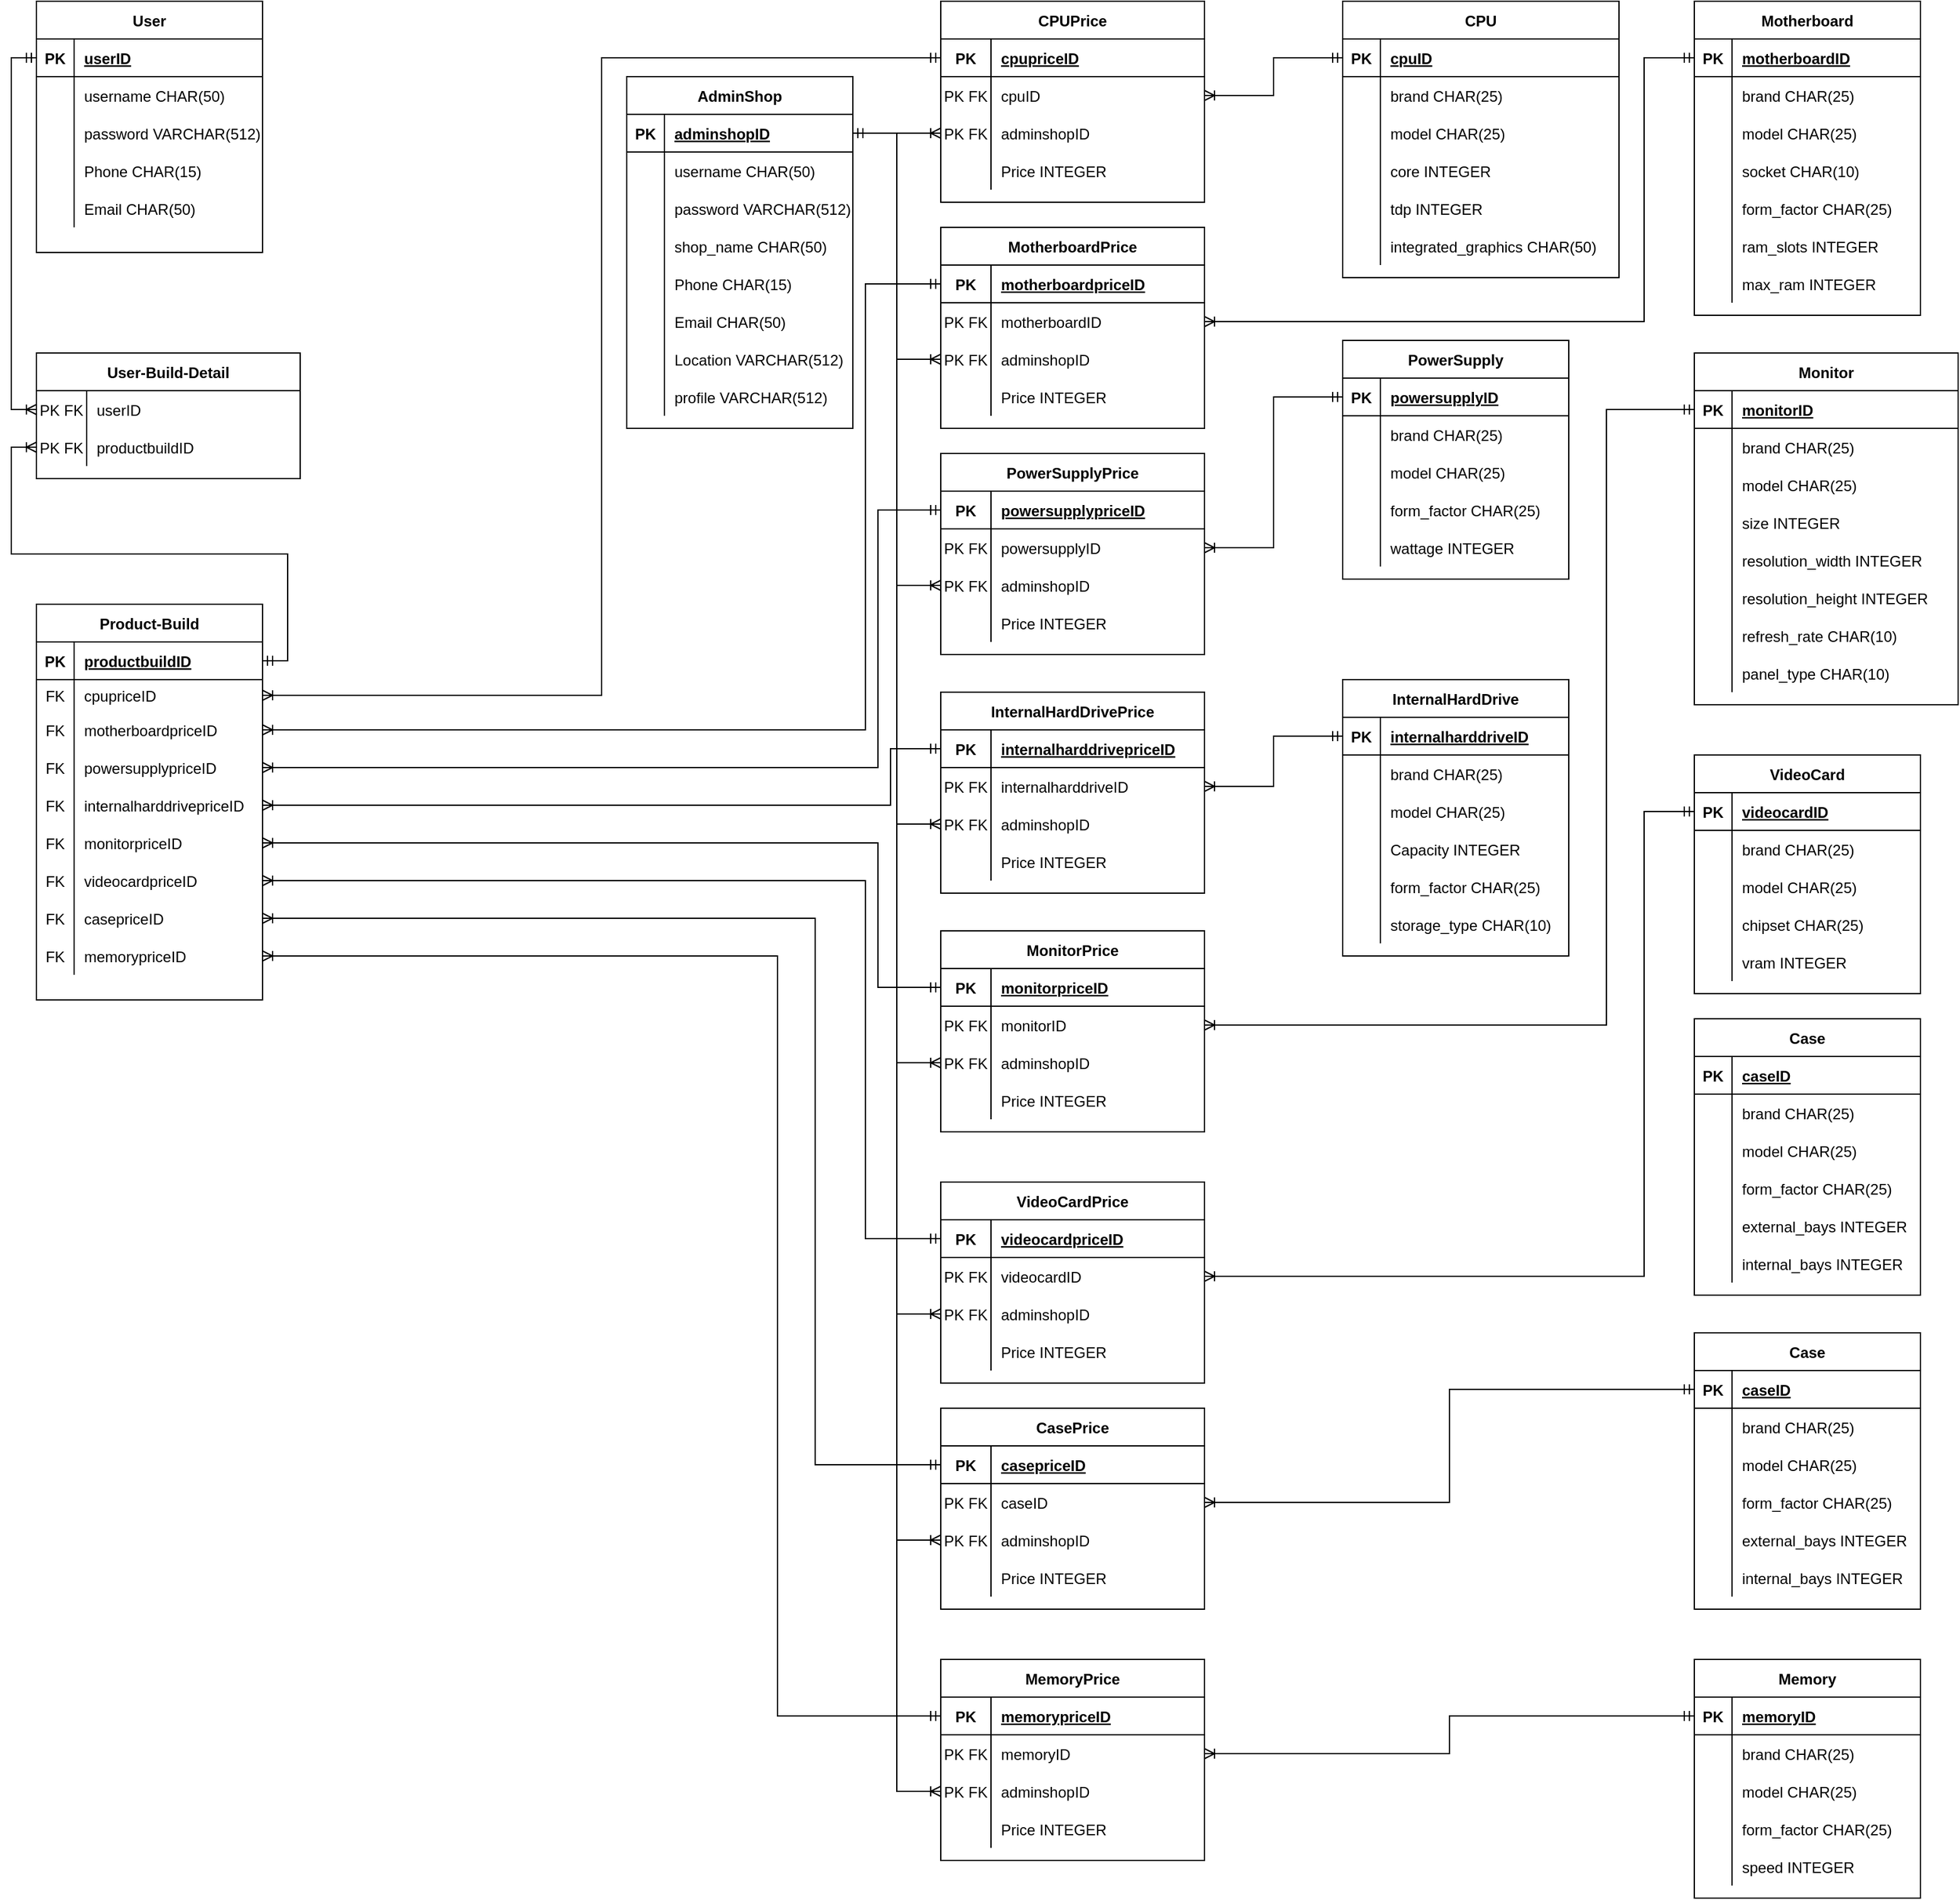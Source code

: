 <mxfile version="13.7.9" type="device"><diagram id="1YdGoK2aVCiKhIfBOL5V" name="Page-1"><mxGraphModel dx="2208" dy="550" grid="1" gridSize="10" guides="1" tooltips="1" connect="1" arrows="1" fold="1" page="1" pageScale="1" pageWidth="1100" pageHeight="850" math="0" shadow="0"><root><mxCell id="0"/><mxCell id="1" parent="0"/><mxCell id="2m4S6AyVafxKIHKsEBZX-1" value="CPU" style="shape=table;startSize=30;container=1;collapsible=1;childLayout=tableLayout;fixedRows=1;rowLines=0;fontStyle=1;align=center;resizeLast=1;" parent="1" vertex="1"><mxGeometry x="40" y="40" width="220" height="220" as="geometry"/></mxCell><mxCell id="2m4S6AyVafxKIHKsEBZX-2" value="" style="shape=partialRectangle;collapsible=0;dropTarget=0;pointerEvents=0;fillColor=none;top=0;left=0;bottom=1;right=0;points=[[0,0.5],[1,0.5]];portConstraint=eastwest;" parent="2m4S6AyVafxKIHKsEBZX-1" vertex="1"><mxGeometry y="30" width="220" height="30" as="geometry"/></mxCell><mxCell id="2m4S6AyVafxKIHKsEBZX-3" value="PK" style="shape=partialRectangle;connectable=0;fillColor=none;top=0;left=0;bottom=0;right=0;fontStyle=1;overflow=hidden;" parent="2m4S6AyVafxKIHKsEBZX-2" vertex="1"><mxGeometry width="30" height="30" as="geometry"/></mxCell><mxCell id="2m4S6AyVafxKIHKsEBZX-4" value="cpuID" style="shape=partialRectangle;connectable=0;fillColor=none;top=0;left=0;bottom=0;right=0;align=left;spacingLeft=6;fontStyle=5;overflow=hidden;" parent="2m4S6AyVafxKIHKsEBZX-2" vertex="1"><mxGeometry x="30" width="190" height="30" as="geometry"/></mxCell><mxCell id="2m4S6AyVafxKIHKsEBZX-5" value="" style="shape=partialRectangle;collapsible=0;dropTarget=0;pointerEvents=0;fillColor=none;top=0;left=0;bottom=0;right=0;points=[[0,0.5],[1,0.5]];portConstraint=eastwest;" parent="2m4S6AyVafxKIHKsEBZX-1" vertex="1"><mxGeometry y="60" width="220" height="30" as="geometry"/></mxCell><mxCell id="2m4S6AyVafxKIHKsEBZX-6" value="" style="shape=partialRectangle;connectable=0;fillColor=none;top=0;left=0;bottom=0;right=0;editable=1;overflow=hidden;" parent="2m4S6AyVafxKIHKsEBZX-5" vertex="1"><mxGeometry width="30" height="30" as="geometry"/></mxCell><mxCell id="2m4S6AyVafxKIHKsEBZX-7" value="brand CHAR(25)" style="shape=partialRectangle;connectable=0;fillColor=none;top=0;left=0;bottom=0;right=0;align=left;spacingLeft=6;overflow=hidden;" parent="2m4S6AyVafxKIHKsEBZX-5" vertex="1"><mxGeometry x="30" width="190" height="30" as="geometry"/></mxCell><mxCell id="2m4S6AyVafxKIHKsEBZX-8" value="" style="shape=partialRectangle;collapsible=0;dropTarget=0;pointerEvents=0;fillColor=none;top=0;left=0;bottom=0;right=0;points=[[0,0.5],[1,0.5]];portConstraint=eastwest;" parent="2m4S6AyVafxKIHKsEBZX-1" vertex="1"><mxGeometry y="90" width="220" height="30" as="geometry"/></mxCell><mxCell id="2m4S6AyVafxKIHKsEBZX-9" value="" style="shape=partialRectangle;connectable=0;fillColor=none;top=0;left=0;bottom=0;right=0;editable=1;overflow=hidden;" parent="2m4S6AyVafxKIHKsEBZX-8" vertex="1"><mxGeometry width="30" height="30" as="geometry"/></mxCell><mxCell id="2m4S6AyVafxKIHKsEBZX-10" value="model CHAR(25)" style="shape=partialRectangle;connectable=0;fillColor=none;top=0;left=0;bottom=0;right=0;align=left;spacingLeft=6;overflow=hidden;" parent="2m4S6AyVafxKIHKsEBZX-8" vertex="1"><mxGeometry x="30" width="190" height="30" as="geometry"/></mxCell><mxCell id="2m4S6AyVafxKIHKsEBZX-11" value="" style="shape=partialRectangle;collapsible=0;dropTarget=0;pointerEvents=0;fillColor=none;top=0;left=0;bottom=0;right=0;points=[[0,0.5],[1,0.5]];portConstraint=eastwest;" parent="2m4S6AyVafxKIHKsEBZX-1" vertex="1"><mxGeometry y="120" width="220" height="30" as="geometry"/></mxCell><mxCell id="2m4S6AyVafxKIHKsEBZX-12" value="" style="shape=partialRectangle;connectable=0;fillColor=none;top=0;left=0;bottom=0;right=0;editable=1;overflow=hidden;" parent="2m4S6AyVafxKIHKsEBZX-11" vertex="1"><mxGeometry width="30" height="30" as="geometry"/></mxCell><mxCell id="2m4S6AyVafxKIHKsEBZX-13" value="core INTEGER" style="shape=partialRectangle;connectable=0;fillColor=none;top=0;left=0;bottom=0;right=0;align=left;spacingLeft=6;overflow=hidden;" parent="2m4S6AyVafxKIHKsEBZX-11" vertex="1"><mxGeometry x="30" width="190" height="30" as="geometry"/></mxCell><mxCell id="2m4S6AyVafxKIHKsEBZX-33" value="" style="shape=partialRectangle;collapsible=0;dropTarget=0;pointerEvents=0;fillColor=none;top=0;left=0;bottom=0;right=0;points=[[0,0.5],[1,0.5]];portConstraint=eastwest;" parent="2m4S6AyVafxKIHKsEBZX-1" vertex="1"><mxGeometry y="150" width="220" height="30" as="geometry"/></mxCell><mxCell id="2m4S6AyVafxKIHKsEBZX-34" value="" style="shape=partialRectangle;connectable=0;fillColor=none;top=0;left=0;bottom=0;right=0;editable=1;overflow=hidden;" parent="2m4S6AyVafxKIHKsEBZX-33" vertex="1"><mxGeometry width="30" height="30" as="geometry"/></mxCell><mxCell id="2m4S6AyVafxKIHKsEBZX-35" value="tdp INTEGER" style="shape=partialRectangle;connectable=0;fillColor=none;top=0;left=0;bottom=0;right=0;align=left;spacingLeft=6;overflow=hidden;" parent="2m4S6AyVafxKIHKsEBZX-33" vertex="1"><mxGeometry x="30" width="190" height="30" as="geometry"/></mxCell><mxCell id="2m4S6AyVafxKIHKsEBZX-14" value="" style="shape=partialRectangle;collapsible=0;dropTarget=0;pointerEvents=0;fillColor=none;top=0;left=0;bottom=0;right=0;points=[[0,0.5],[1,0.5]];portConstraint=eastwest;" parent="2m4S6AyVafxKIHKsEBZX-1" vertex="1"><mxGeometry y="180" width="220" height="30" as="geometry"/></mxCell><mxCell id="2m4S6AyVafxKIHKsEBZX-15" value="" style="shape=partialRectangle;connectable=0;fillColor=none;top=0;left=0;bottom=0;right=0;editable=1;overflow=hidden;" parent="2m4S6AyVafxKIHKsEBZX-14" vertex="1"><mxGeometry width="30" height="30" as="geometry"/></mxCell><mxCell id="2m4S6AyVafxKIHKsEBZX-16" value="integrated_graphics CHAR(50)" style="shape=partialRectangle;connectable=0;fillColor=none;top=0;left=0;bottom=0;right=0;align=left;spacingLeft=6;overflow=hidden;" parent="2m4S6AyVafxKIHKsEBZX-14" vertex="1"><mxGeometry x="30" width="190" height="30" as="geometry"/></mxCell><mxCell id="2m4S6AyVafxKIHKsEBZX-17" value="Motherboard" style="shape=table;startSize=30;container=1;collapsible=1;childLayout=tableLayout;fixedRows=1;rowLines=0;fontStyle=1;align=center;resizeLast=1;" parent="1" vertex="1"><mxGeometry x="320" y="40" width="180" height="250" as="geometry"/></mxCell><mxCell id="2m4S6AyVafxKIHKsEBZX-18" value="" style="shape=partialRectangle;collapsible=0;dropTarget=0;pointerEvents=0;fillColor=none;top=0;left=0;bottom=1;right=0;points=[[0,0.5],[1,0.5]];portConstraint=eastwest;" parent="2m4S6AyVafxKIHKsEBZX-17" vertex="1"><mxGeometry y="30" width="180" height="30" as="geometry"/></mxCell><mxCell id="2m4S6AyVafxKIHKsEBZX-19" value="PK" style="shape=partialRectangle;connectable=0;fillColor=none;top=0;left=0;bottom=0;right=0;fontStyle=1;overflow=hidden;" parent="2m4S6AyVafxKIHKsEBZX-18" vertex="1"><mxGeometry width="30" height="30" as="geometry"/></mxCell><mxCell id="2m4S6AyVafxKIHKsEBZX-20" value="motherboardID" style="shape=partialRectangle;connectable=0;fillColor=none;top=0;left=0;bottom=0;right=0;align=left;spacingLeft=6;fontStyle=5;overflow=hidden;" parent="2m4S6AyVafxKIHKsEBZX-18" vertex="1"><mxGeometry x="30" width="150" height="30" as="geometry"/></mxCell><mxCell id="2m4S6AyVafxKIHKsEBZX-21" value="" style="shape=partialRectangle;collapsible=0;dropTarget=0;pointerEvents=0;fillColor=none;top=0;left=0;bottom=0;right=0;points=[[0,0.5],[1,0.5]];portConstraint=eastwest;" parent="2m4S6AyVafxKIHKsEBZX-17" vertex="1"><mxGeometry y="60" width="180" height="30" as="geometry"/></mxCell><mxCell id="2m4S6AyVafxKIHKsEBZX-22" value="" style="shape=partialRectangle;connectable=0;fillColor=none;top=0;left=0;bottom=0;right=0;editable=1;overflow=hidden;" parent="2m4S6AyVafxKIHKsEBZX-21" vertex="1"><mxGeometry width="30" height="30" as="geometry"/></mxCell><mxCell id="2m4S6AyVafxKIHKsEBZX-23" value="brand CHAR(25)" style="shape=partialRectangle;connectable=0;fillColor=none;top=0;left=0;bottom=0;right=0;align=left;spacingLeft=6;overflow=hidden;" parent="2m4S6AyVafxKIHKsEBZX-21" vertex="1"><mxGeometry x="30" width="150" height="30" as="geometry"/></mxCell><mxCell id="2m4S6AyVafxKIHKsEBZX-24" value="" style="shape=partialRectangle;collapsible=0;dropTarget=0;pointerEvents=0;fillColor=none;top=0;left=0;bottom=0;right=0;points=[[0,0.5],[1,0.5]];portConstraint=eastwest;" parent="2m4S6AyVafxKIHKsEBZX-17" vertex="1"><mxGeometry y="90" width="180" height="30" as="geometry"/></mxCell><mxCell id="2m4S6AyVafxKIHKsEBZX-25" value="" style="shape=partialRectangle;connectable=0;fillColor=none;top=0;left=0;bottom=0;right=0;editable=1;overflow=hidden;" parent="2m4S6AyVafxKIHKsEBZX-24" vertex="1"><mxGeometry width="30" height="30" as="geometry"/></mxCell><mxCell id="2m4S6AyVafxKIHKsEBZX-26" value="model CHAR(25)" style="shape=partialRectangle;connectable=0;fillColor=none;top=0;left=0;bottom=0;right=0;align=left;spacingLeft=6;overflow=hidden;" parent="2m4S6AyVafxKIHKsEBZX-24" vertex="1"><mxGeometry x="30" width="150" height="30" as="geometry"/></mxCell><mxCell id="2m4S6AyVafxKIHKsEBZX-27" value="" style="shape=partialRectangle;collapsible=0;dropTarget=0;pointerEvents=0;fillColor=none;top=0;left=0;bottom=0;right=0;points=[[0,0.5],[1,0.5]];portConstraint=eastwest;" parent="2m4S6AyVafxKIHKsEBZX-17" vertex="1"><mxGeometry y="120" width="180" height="30" as="geometry"/></mxCell><mxCell id="2m4S6AyVafxKIHKsEBZX-28" value="" style="shape=partialRectangle;connectable=0;fillColor=none;top=0;left=0;bottom=0;right=0;editable=1;overflow=hidden;" parent="2m4S6AyVafxKIHKsEBZX-27" vertex="1"><mxGeometry width="30" height="30" as="geometry"/></mxCell><mxCell id="2m4S6AyVafxKIHKsEBZX-29" value="socket CHAR(10)" style="shape=partialRectangle;connectable=0;fillColor=none;top=0;left=0;bottom=0;right=0;align=left;spacingLeft=6;overflow=hidden;" parent="2m4S6AyVafxKIHKsEBZX-27" vertex="1"><mxGeometry x="30" width="150" height="30" as="geometry"/></mxCell><mxCell id="2m4S6AyVafxKIHKsEBZX-30" value="" style="shape=partialRectangle;collapsible=0;dropTarget=0;pointerEvents=0;fillColor=none;top=0;left=0;bottom=0;right=0;points=[[0,0.5],[1,0.5]];portConstraint=eastwest;" parent="2m4S6AyVafxKIHKsEBZX-17" vertex="1"><mxGeometry y="150" width="180" height="30" as="geometry"/></mxCell><mxCell id="2m4S6AyVafxKIHKsEBZX-31" value="" style="shape=partialRectangle;connectable=0;fillColor=none;top=0;left=0;bottom=0;right=0;editable=1;overflow=hidden;" parent="2m4S6AyVafxKIHKsEBZX-30" vertex="1"><mxGeometry width="30" height="30" as="geometry"/></mxCell><mxCell id="2m4S6AyVafxKIHKsEBZX-32" value="form_factor CHAR(25)" style="shape=partialRectangle;connectable=0;fillColor=none;top=0;left=0;bottom=0;right=0;align=left;spacingLeft=6;overflow=hidden;" parent="2m4S6AyVafxKIHKsEBZX-30" vertex="1"><mxGeometry x="30" width="150" height="30" as="geometry"/></mxCell><mxCell id="2m4S6AyVafxKIHKsEBZX-36" value="" style="shape=partialRectangle;collapsible=0;dropTarget=0;pointerEvents=0;fillColor=none;top=0;left=0;bottom=0;right=0;points=[[0,0.5],[1,0.5]];portConstraint=eastwest;" parent="2m4S6AyVafxKIHKsEBZX-17" vertex="1"><mxGeometry y="180" width="180" height="30" as="geometry"/></mxCell><mxCell id="2m4S6AyVafxKIHKsEBZX-37" value="" style="shape=partialRectangle;connectable=0;fillColor=none;top=0;left=0;bottom=0;right=0;editable=1;overflow=hidden;" parent="2m4S6AyVafxKIHKsEBZX-36" vertex="1"><mxGeometry width="30" height="30" as="geometry"/></mxCell><mxCell id="2m4S6AyVafxKIHKsEBZX-38" value="ram_slots INTEGER" style="shape=partialRectangle;connectable=0;fillColor=none;top=0;left=0;bottom=0;right=0;align=left;spacingLeft=6;overflow=hidden;" parent="2m4S6AyVafxKIHKsEBZX-36" vertex="1"><mxGeometry x="30" width="150" height="30" as="geometry"/></mxCell><mxCell id="2m4S6AyVafxKIHKsEBZX-39" value="" style="shape=partialRectangle;collapsible=0;dropTarget=0;pointerEvents=0;fillColor=none;top=0;left=0;bottom=0;right=0;points=[[0,0.5],[1,0.5]];portConstraint=eastwest;" parent="2m4S6AyVafxKIHKsEBZX-17" vertex="1"><mxGeometry y="210" width="180" height="30" as="geometry"/></mxCell><mxCell id="2m4S6AyVafxKIHKsEBZX-40" value="" style="shape=partialRectangle;connectable=0;fillColor=none;top=0;left=0;bottom=0;right=0;editable=1;overflow=hidden;" parent="2m4S6AyVafxKIHKsEBZX-39" vertex="1"><mxGeometry width="30" height="30" as="geometry"/></mxCell><mxCell id="2m4S6AyVafxKIHKsEBZX-41" value="max_ram INTEGER" style="shape=partialRectangle;connectable=0;fillColor=none;top=0;left=0;bottom=0;right=0;align=left;spacingLeft=6;overflow=hidden;" parent="2m4S6AyVafxKIHKsEBZX-39" vertex="1"><mxGeometry x="30" width="150" height="30" as="geometry"/></mxCell><mxCell id="2m4S6AyVafxKIHKsEBZX-99" value="Monitor" style="shape=table;startSize=30;container=1;collapsible=1;childLayout=tableLayout;fixedRows=1;rowLines=0;fontStyle=1;align=center;resizeLast=1;" parent="1" vertex="1"><mxGeometry x="320" y="320" width="210" height="280" as="geometry"/></mxCell><mxCell id="2m4S6AyVafxKIHKsEBZX-100" value="" style="shape=partialRectangle;collapsible=0;dropTarget=0;pointerEvents=0;fillColor=none;top=0;left=0;bottom=1;right=0;points=[[0,0.5],[1,0.5]];portConstraint=eastwest;" parent="2m4S6AyVafxKIHKsEBZX-99" vertex="1"><mxGeometry y="30" width="210" height="30" as="geometry"/></mxCell><mxCell id="2m4S6AyVafxKIHKsEBZX-101" value="PK" style="shape=partialRectangle;connectable=0;fillColor=none;top=0;left=0;bottom=0;right=0;fontStyle=1;overflow=hidden;" parent="2m4S6AyVafxKIHKsEBZX-100" vertex="1"><mxGeometry width="30" height="30" as="geometry"/></mxCell><mxCell id="2m4S6AyVafxKIHKsEBZX-102" value="monitorID" style="shape=partialRectangle;connectable=0;fillColor=none;top=0;left=0;bottom=0;right=0;align=left;spacingLeft=6;fontStyle=5;overflow=hidden;" parent="2m4S6AyVafxKIHKsEBZX-100" vertex="1"><mxGeometry x="30" width="180" height="30" as="geometry"/></mxCell><mxCell id="2m4S6AyVafxKIHKsEBZX-103" value="" style="shape=partialRectangle;collapsible=0;dropTarget=0;pointerEvents=0;fillColor=none;top=0;left=0;bottom=0;right=0;points=[[0,0.5],[1,0.5]];portConstraint=eastwest;" parent="2m4S6AyVafxKIHKsEBZX-99" vertex="1"><mxGeometry y="60" width="210" height="30" as="geometry"/></mxCell><mxCell id="2m4S6AyVafxKIHKsEBZX-104" value="" style="shape=partialRectangle;connectable=0;fillColor=none;top=0;left=0;bottom=0;right=0;editable=1;overflow=hidden;" parent="2m4S6AyVafxKIHKsEBZX-103" vertex="1"><mxGeometry width="30" height="30" as="geometry"/></mxCell><mxCell id="2m4S6AyVafxKIHKsEBZX-105" value="brand CHAR(25)" style="shape=partialRectangle;connectable=0;fillColor=none;top=0;left=0;bottom=0;right=0;align=left;spacingLeft=6;overflow=hidden;" parent="2m4S6AyVafxKIHKsEBZX-103" vertex="1"><mxGeometry x="30" width="180" height="30" as="geometry"/></mxCell><mxCell id="2m4S6AyVafxKIHKsEBZX-106" value="" style="shape=partialRectangle;collapsible=0;dropTarget=0;pointerEvents=0;fillColor=none;top=0;left=0;bottom=0;right=0;points=[[0,0.5],[1,0.5]];portConstraint=eastwest;" parent="2m4S6AyVafxKIHKsEBZX-99" vertex="1"><mxGeometry y="90" width="210" height="30" as="geometry"/></mxCell><mxCell id="2m4S6AyVafxKIHKsEBZX-107" value="" style="shape=partialRectangle;connectable=0;fillColor=none;top=0;left=0;bottom=0;right=0;editable=1;overflow=hidden;" parent="2m4S6AyVafxKIHKsEBZX-106" vertex="1"><mxGeometry width="30" height="30" as="geometry"/></mxCell><mxCell id="2m4S6AyVafxKIHKsEBZX-108" value="model CHAR(25)" style="shape=partialRectangle;connectable=0;fillColor=none;top=0;left=0;bottom=0;right=0;align=left;spacingLeft=6;overflow=hidden;" parent="2m4S6AyVafxKIHKsEBZX-106" vertex="1"><mxGeometry x="30" width="180" height="30" as="geometry"/></mxCell><mxCell id="2m4S6AyVafxKIHKsEBZX-109" value="" style="shape=partialRectangle;collapsible=0;dropTarget=0;pointerEvents=0;fillColor=none;top=0;left=0;bottom=0;right=0;points=[[0,0.5],[1,0.5]];portConstraint=eastwest;" parent="2m4S6AyVafxKIHKsEBZX-99" vertex="1"><mxGeometry y="120" width="210" height="30" as="geometry"/></mxCell><mxCell id="2m4S6AyVafxKIHKsEBZX-110" value="" style="shape=partialRectangle;connectable=0;fillColor=none;top=0;left=0;bottom=0;right=0;editable=1;overflow=hidden;" parent="2m4S6AyVafxKIHKsEBZX-109" vertex="1"><mxGeometry width="30" height="30" as="geometry"/></mxCell><mxCell id="2m4S6AyVafxKIHKsEBZX-111" value="size INTEGER" style="shape=partialRectangle;connectable=0;fillColor=none;top=0;left=0;bottom=0;right=0;align=left;spacingLeft=6;overflow=hidden;" parent="2m4S6AyVafxKIHKsEBZX-109" vertex="1"><mxGeometry x="30" width="180" height="30" as="geometry"/></mxCell><mxCell id="2m4S6AyVafxKIHKsEBZX-112" value="" style="shape=partialRectangle;collapsible=0;dropTarget=0;pointerEvents=0;fillColor=none;top=0;left=0;bottom=0;right=0;points=[[0,0.5],[1,0.5]];portConstraint=eastwest;" parent="2m4S6AyVafxKIHKsEBZX-99" vertex="1"><mxGeometry y="150" width="210" height="30" as="geometry"/></mxCell><mxCell id="2m4S6AyVafxKIHKsEBZX-113" value="" style="shape=partialRectangle;connectable=0;fillColor=none;top=0;left=0;bottom=0;right=0;editable=1;overflow=hidden;" parent="2m4S6AyVafxKIHKsEBZX-112" vertex="1"><mxGeometry width="30" height="30" as="geometry"/></mxCell><mxCell id="2m4S6AyVafxKIHKsEBZX-114" value="resolution_width INTEGER" style="shape=partialRectangle;connectable=0;fillColor=none;top=0;left=0;bottom=0;right=0;align=left;spacingLeft=6;overflow=hidden;" parent="2m4S6AyVafxKIHKsEBZX-112" vertex="1"><mxGeometry x="30" width="180" height="30" as="geometry"/></mxCell><mxCell id="2m4S6AyVafxKIHKsEBZX-115" value="" style="shape=partialRectangle;collapsible=0;dropTarget=0;pointerEvents=0;fillColor=none;top=0;left=0;bottom=0;right=0;points=[[0,0.5],[1,0.5]];portConstraint=eastwest;" parent="2m4S6AyVafxKIHKsEBZX-99" vertex="1"><mxGeometry y="180" width="210" height="30" as="geometry"/></mxCell><mxCell id="2m4S6AyVafxKIHKsEBZX-116" value="" style="shape=partialRectangle;connectable=0;fillColor=none;top=0;left=0;bottom=0;right=0;editable=1;overflow=hidden;" parent="2m4S6AyVafxKIHKsEBZX-115" vertex="1"><mxGeometry width="30" height="30" as="geometry"/></mxCell><mxCell id="2m4S6AyVafxKIHKsEBZX-117" value="resolution_height INTEGER" style="shape=partialRectangle;connectable=0;fillColor=none;top=0;left=0;bottom=0;right=0;align=left;spacingLeft=6;overflow=hidden;" parent="2m4S6AyVafxKIHKsEBZX-115" vertex="1"><mxGeometry x="30" width="180" height="30" as="geometry"/></mxCell><mxCell id="2m4S6AyVafxKIHKsEBZX-118" value="" style="shape=partialRectangle;collapsible=0;dropTarget=0;pointerEvents=0;fillColor=none;top=0;left=0;bottom=0;right=0;points=[[0,0.5],[1,0.5]];portConstraint=eastwest;" parent="2m4S6AyVafxKIHKsEBZX-99" vertex="1"><mxGeometry y="210" width="210" height="30" as="geometry"/></mxCell><mxCell id="2m4S6AyVafxKIHKsEBZX-119" value="" style="shape=partialRectangle;connectable=0;fillColor=none;top=0;left=0;bottom=0;right=0;editable=1;overflow=hidden;" parent="2m4S6AyVafxKIHKsEBZX-118" vertex="1"><mxGeometry width="30" height="30" as="geometry"/></mxCell><mxCell id="2m4S6AyVafxKIHKsEBZX-120" value="refresh_rate CHAR(10)" style="shape=partialRectangle;connectable=0;fillColor=none;top=0;left=0;bottom=0;right=0;align=left;spacingLeft=6;overflow=hidden;" parent="2m4S6AyVafxKIHKsEBZX-118" vertex="1"><mxGeometry x="30" width="180" height="30" as="geometry"/></mxCell><mxCell id="2m4S6AyVafxKIHKsEBZX-121" value="" style="shape=partialRectangle;collapsible=0;dropTarget=0;pointerEvents=0;fillColor=none;top=0;left=0;bottom=0;right=0;points=[[0,0.5],[1,0.5]];portConstraint=eastwest;" parent="2m4S6AyVafxKIHKsEBZX-99" vertex="1"><mxGeometry y="240" width="210" height="30" as="geometry"/></mxCell><mxCell id="2m4S6AyVafxKIHKsEBZX-122" value="" style="shape=partialRectangle;connectable=0;fillColor=none;top=0;left=0;bottom=0;right=0;editable=1;overflow=hidden;" parent="2m4S6AyVafxKIHKsEBZX-121" vertex="1"><mxGeometry width="30" height="30" as="geometry"/></mxCell><mxCell id="2m4S6AyVafxKIHKsEBZX-123" value="panel_type CHAR(10)" style="shape=partialRectangle;connectable=0;fillColor=none;top=0;left=0;bottom=0;right=0;align=left;spacingLeft=6;overflow=hidden;" parent="2m4S6AyVafxKIHKsEBZX-121" vertex="1"><mxGeometry x="30" width="180" height="30" as="geometry"/></mxCell><mxCell id="2m4S6AyVafxKIHKsEBZX-64" value="VideoCard" style="shape=table;startSize=30;container=1;collapsible=1;childLayout=tableLayout;fixedRows=1;rowLines=0;fontStyle=1;align=center;resizeLast=1;" parent="1" vertex="1"><mxGeometry x="320" y="640" width="180" height="190" as="geometry"/></mxCell><mxCell id="2m4S6AyVafxKIHKsEBZX-65" value="" style="shape=partialRectangle;collapsible=0;dropTarget=0;pointerEvents=0;fillColor=none;top=0;left=0;bottom=1;right=0;points=[[0,0.5],[1,0.5]];portConstraint=eastwest;" parent="2m4S6AyVafxKIHKsEBZX-64" vertex="1"><mxGeometry y="30" width="180" height="30" as="geometry"/></mxCell><mxCell id="2m4S6AyVafxKIHKsEBZX-66" value="PK" style="shape=partialRectangle;connectable=0;fillColor=none;top=0;left=0;bottom=0;right=0;fontStyle=1;overflow=hidden;" parent="2m4S6AyVafxKIHKsEBZX-65" vertex="1"><mxGeometry width="30" height="30" as="geometry"/></mxCell><mxCell id="2m4S6AyVafxKIHKsEBZX-67" value="videocardID" style="shape=partialRectangle;connectable=0;fillColor=none;top=0;left=0;bottom=0;right=0;align=left;spacingLeft=6;fontStyle=5;overflow=hidden;" parent="2m4S6AyVafxKIHKsEBZX-65" vertex="1"><mxGeometry x="30" width="150" height="30" as="geometry"/></mxCell><mxCell id="2m4S6AyVafxKIHKsEBZX-68" value="" style="shape=partialRectangle;collapsible=0;dropTarget=0;pointerEvents=0;fillColor=none;top=0;left=0;bottom=0;right=0;points=[[0,0.5],[1,0.5]];portConstraint=eastwest;" parent="2m4S6AyVafxKIHKsEBZX-64" vertex="1"><mxGeometry y="60" width="180" height="30" as="geometry"/></mxCell><mxCell id="2m4S6AyVafxKIHKsEBZX-69" value="" style="shape=partialRectangle;connectable=0;fillColor=none;top=0;left=0;bottom=0;right=0;editable=1;overflow=hidden;" parent="2m4S6AyVafxKIHKsEBZX-68" vertex="1"><mxGeometry width="30" height="30" as="geometry"/></mxCell><mxCell id="2m4S6AyVafxKIHKsEBZX-70" value="brand CHAR(25)" style="shape=partialRectangle;connectable=0;fillColor=none;top=0;left=0;bottom=0;right=0;align=left;spacingLeft=6;overflow=hidden;" parent="2m4S6AyVafxKIHKsEBZX-68" vertex="1"><mxGeometry x="30" width="150" height="30" as="geometry"/></mxCell><mxCell id="2m4S6AyVafxKIHKsEBZX-71" value="" style="shape=partialRectangle;collapsible=0;dropTarget=0;pointerEvents=0;fillColor=none;top=0;left=0;bottom=0;right=0;points=[[0,0.5],[1,0.5]];portConstraint=eastwest;" parent="2m4S6AyVafxKIHKsEBZX-64" vertex="1"><mxGeometry y="90" width="180" height="30" as="geometry"/></mxCell><mxCell id="2m4S6AyVafxKIHKsEBZX-72" value="" style="shape=partialRectangle;connectable=0;fillColor=none;top=0;left=0;bottom=0;right=0;editable=1;overflow=hidden;" parent="2m4S6AyVafxKIHKsEBZX-71" vertex="1"><mxGeometry width="30" height="30" as="geometry"/></mxCell><mxCell id="2m4S6AyVafxKIHKsEBZX-73" value="model CHAR(25)" style="shape=partialRectangle;connectable=0;fillColor=none;top=0;left=0;bottom=0;right=0;align=left;spacingLeft=6;overflow=hidden;" parent="2m4S6AyVafxKIHKsEBZX-71" vertex="1"><mxGeometry x="30" width="150" height="30" as="geometry"/></mxCell><mxCell id="2m4S6AyVafxKIHKsEBZX-74" value="" style="shape=partialRectangle;collapsible=0;dropTarget=0;pointerEvents=0;fillColor=none;top=0;left=0;bottom=0;right=0;points=[[0,0.5],[1,0.5]];portConstraint=eastwest;" parent="2m4S6AyVafxKIHKsEBZX-64" vertex="1"><mxGeometry y="120" width="180" height="30" as="geometry"/></mxCell><mxCell id="2m4S6AyVafxKIHKsEBZX-75" value="" style="shape=partialRectangle;connectable=0;fillColor=none;top=0;left=0;bottom=0;right=0;editable=1;overflow=hidden;" parent="2m4S6AyVafxKIHKsEBZX-74" vertex="1"><mxGeometry width="30" height="30" as="geometry"/></mxCell><mxCell id="2m4S6AyVafxKIHKsEBZX-76" value="chipset CHAR(25)" style="shape=partialRectangle;connectable=0;fillColor=none;top=0;left=0;bottom=0;right=0;align=left;spacingLeft=6;overflow=hidden;" parent="2m4S6AyVafxKIHKsEBZX-74" vertex="1"><mxGeometry x="30" width="150" height="30" as="geometry"/></mxCell><mxCell id="2m4S6AyVafxKIHKsEBZX-77" value="" style="shape=partialRectangle;collapsible=0;dropTarget=0;pointerEvents=0;fillColor=none;top=0;left=0;bottom=0;right=0;points=[[0,0.5],[1,0.5]];portConstraint=eastwest;" parent="2m4S6AyVafxKIHKsEBZX-64" vertex="1"><mxGeometry y="150" width="180" height="30" as="geometry"/></mxCell><mxCell id="2m4S6AyVafxKIHKsEBZX-78" value="" style="shape=partialRectangle;connectable=0;fillColor=none;top=0;left=0;bottom=0;right=0;editable=1;overflow=hidden;" parent="2m4S6AyVafxKIHKsEBZX-77" vertex="1"><mxGeometry width="30" height="30" as="geometry"/></mxCell><mxCell id="2m4S6AyVafxKIHKsEBZX-79" value="vram INTEGER" style="shape=partialRectangle;connectable=0;fillColor=none;top=0;left=0;bottom=0;right=0;align=left;spacingLeft=6;overflow=hidden;" parent="2m4S6AyVafxKIHKsEBZX-77" vertex="1"><mxGeometry x="30" width="150" height="30" as="geometry"/></mxCell><mxCell id="2m4S6AyVafxKIHKsEBZX-146" value="CPUPrice" style="shape=table;startSize=30;container=1;collapsible=1;childLayout=tableLayout;fixedRows=1;rowLines=0;fontStyle=1;align=center;resizeLast=1;" parent="1" vertex="1"><mxGeometry x="-280" y="40" width="210" height="160" as="geometry"/></mxCell><mxCell id="2m4S6AyVafxKIHKsEBZX-147" value="" style="shape=partialRectangle;collapsible=0;dropTarget=0;pointerEvents=0;fillColor=none;top=0;left=0;bottom=1;right=0;points=[[0,0.5],[1,0.5]];portConstraint=eastwest;" parent="2m4S6AyVafxKIHKsEBZX-146" vertex="1"><mxGeometry y="30" width="210" height="30" as="geometry"/></mxCell><mxCell id="2m4S6AyVafxKIHKsEBZX-148" value="PK" style="shape=partialRectangle;connectable=0;fillColor=none;top=0;left=0;bottom=0;right=0;fontStyle=1;overflow=hidden;" parent="2m4S6AyVafxKIHKsEBZX-147" vertex="1"><mxGeometry width="40" height="30" as="geometry"/></mxCell><mxCell id="2m4S6AyVafxKIHKsEBZX-149" value="cpupriceID" style="shape=partialRectangle;connectable=0;fillColor=none;top=0;left=0;bottom=0;right=0;align=left;spacingLeft=6;fontStyle=5;overflow=hidden;" parent="2m4S6AyVafxKIHKsEBZX-147" vertex="1"><mxGeometry x="40" width="170" height="30" as="geometry"/></mxCell><mxCell id="2m4S6AyVafxKIHKsEBZX-150" value="" style="shape=partialRectangle;collapsible=0;dropTarget=0;pointerEvents=0;fillColor=none;top=0;left=0;bottom=0;right=0;points=[[0,0.5],[1,0.5]];portConstraint=eastwest;" parent="2m4S6AyVafxKIHKsEBZX-146" vertex="1"><mxGeometry y="60" width="210" height="30" as="geometry"/></mxCell><mxCell id="2m4S6AyVafxKIHKsEBZX-151" value="PK FK" style="shape=partialRectangle;connectable=0;fillColor=none;top=0;left=0;bottom=0;right=0;editable=1;overflow=hidden;" parent="2m4S6AyVafxKIHKsEBZX-150" vertex="1"><mxGeometry width="40" height="30" as="geometry"/></mxCell><mxCell id="2m4S6AyVafxKIHKsEBZX-152" value="cpuID" style="shape=partialRectangle;connectable=0;fillColor=none;top=0;left=0;bottom=0;right=0;align=left;spacingLeft=6;overflow=hidden;" parent="2m4S6AyVafxKIHKsEBZX-150" vertex="1"><mxGeometry x="40" width="170" height="30" as="geometry"/></mxCell><mxCell id="2m4S6AyVafxKIHKsEBZX-153" value="" style="shape=partialRectangle;collapsible=0;dropTarget=0;pointerEvents=0;fillColor=none;top=0;left=0;bottom=0;right=0;points=[[0,0.5],[1,0.5]];portConstraint=eastwest;" parent="2m4S6AyVafxKIHKsEBZX-146" vertex="1"><mxGeometry y="90" width="210" height="30" as="geometry"/></mxCell><mxCell id="2m4S6AyVafxKIHKsEBZX-154" value="PK FK" style="shape=partialRectangle;connectable=0;fillColor=none;top=0;left=0;bottom=0;right=0;editable=1;overflow=hidden;" parent="2m4S6AyVafxKIHKsEBZX-153" vertex="1"><mxGeometry width="40" height="30" as="geometry"/></mxCell><mxCell id="2m4S6AyVafxKIHKsEBZX-155" value="adminshopID" style="shape=partialRectangle;connectable=0;fillColor=none;top=0;left=0;bottom=0;right=0;align=left;spacingLeft=6;overflow=hidden;" parent="2m4S6AyVafxKIHKsEBZX-153" vertex="1"><mxGeometry x="40" width="170" height="30" as="geometry"/></mxCell><mxCell id="2m4S6AyVafxKIHKsEBZX-156" value="" style="shape=partialRectangle;collapsible=0;dropTarget=0;pointerEvents=0;fillColor=none;top=0;left=0;bottom=0;right=0;points=[[0,0.5],[1,0.5]];portConstraint=eastwest;" parent="2m4S6AyVafxKIHKsEBZX-146" vertex="1"><mxGeometry y="120" width="210" height="30" as="geometry"/></mxCell><mxCell id="2m4S6AyVafxKIHKsEBZX-157" value="" style="shape=partialRectangle;connectable=0;fillColor=none;top=0;left=0;bottom=0;right=0;editable=1;overflow=hidden;" parent="2m4S6AyVafxKIHKsEBZX-156" vertex="1"><mxGeometry width="40" height="30" as="geometry"/></mxCell><mxCell id="2m4S6AyVafxKIHKsEBZX-158" value="Price INTEGER" style="shape=partialRectangle;connectable=0;fillColor=none;top=0;left=0;bottom=0;right=0;align=left;spacingLeft=6;overflow=hidden;" parent="2m4S6AyVafxKIHKsEBZX-156" vertex="1"><mxGeometry x="40" width="170" height="30" as="geometry"/></mxCell><mxCell id="2m4S6AyVafxKIHKsEBZX-161" style="edgeStyle=orthogonalEdgeStyle;rounded=0;orthogonalLoop=1;jettySize=auto;html=1;entryX=0;entryY=0.5;entryDx=0;entryDy=0;startArrow=ERmandOne;startFill=0;endArrow=ERoneToMany;endFill=0;" parent="1" source="2m4S6AyVafxKIHKsEBZX-125" target="2m4S6AyVafxKIHKsEBZX-153" edge="1"><mxGeometry relative="1" as="geometry"/></mxCell><mxCell id="2m4S6AyVafxKIHKsEBZX-162" style="edgeStyle=orthogonalEdgeStyle;rounded=0;orthogonalLoop=1;jettySize=auto;html=1;entryX=1;entryY=0.5;entryDx=0;entryDy=0;startArrow=ERmandOne;startFill=0;endArrow=ERoneToMany;endFill=0;" parent="1" source="2m4S6AyVafxKIHKsEBZX-2" target="2m4S6AyVafxKIHKsEBZX-150" edge="1"><mxGeometry relative="1" as="geometry"/></mxCell><mxCell id="2m4S6AyVafxKIHKsEBZX-176" value="PowerSupplyPrice" style="shape=table;startSize=30;container=1;collapsible=1;childLayout=tableLayout;fixedRows=1;rowLines=0;fontStyle=1;align=center;resizeLast=1;" parent="1" vertex="1"><mxGeometry x="-280" y="400" width="210" height="160" as="geometry"/></mxCell><mxCell id="2m4S6AyVafxKIHKsEBZX-177" value="" style="shape=partialRectangle;collapsible=0;dropTarget=0;pointerEvents=0;fillColor=none;top=0;left=0;bottom=1;right=0;points=[[0,0.5],[1,0.5]];portConstraint=eastwest;" parent="2m4S6AyVafxKIHKsEBZX-176" vertex="1"><mxGeometry y="30" width="210" height="30" as="geometry"/></mxCell><mxCell id="2m4S6AyVafxKIHKsEBZX-178" value="PK" style="shape=partialRectangle;connectable=0;fillColor=none;top=0;left=0;bottom=0;right=0;fontStyle=1;overflow=hidden;" parent="2m4S6AyVafxKIHKsEBZX-177" vertex="1"><mxGeometry width="40" height="30" as="geometry"/></mxCell><mxCell id="2m4S6AyVafxKIHKsEBZX-179" value="powersupplypriceID" style="shape=partialRectangle;connectable=0;fillColor=none;top=0;left=0;bottom=0;right=0;align=left;spacingLeft=6;fontStyle=5;overflow=hidden;" parent="2m4S6AyVafxKIHKsEBZX-177" vertex="1"><mxGeometry x="40" width="170" height="30" as="geometry"/></mxCell><mxCell id="2m4S6AyVafxKIHKsEBZX-180" value="" style="shape=partialRectangle;collapsible=0;dropTarget=0;pointerEvents=0;fillColor=none;top=0;left=0;bottom=0;right=0;points=[[0,0.5],[1,0.5]];portConstraint=eastwest;" parent="2m4S6AyVafxKIHKsEBZX-176" vertex="1"><mxGeometry y="60" width="210" height="30" as="geometry"/></mxCell><mxCell id="2m4S6AyVafxKIHKsEBZX-181" value="PK FK" style="shape=partialRectangle;connectable=0;fillColor=none;top=0;left=0;bottom=0;right=0;editable=1;overflow=hidden;" parent="2m4S6AyVafxKIHKsEBZX-180" vertex="1"><mxGeometry width="40" height="30" as="geometry"/></mxCell><mxCell id="2m4S6AyVafxKIHKsEBZX-182" value="powersupplyID" style="shape=partialRectangle;connectable=0;fillColor=none;top=0;left=0;bottom=0;right=0;align=left;spacingLeft=6;overflow=hidden;" parent="2m4S6AyVafxKIHKsEBZX-180" vertex="1"><mxGeometry x="40" width="170" height="30" as="geometry"/></mxCell><mxCell id="2m4S6AyVafxKIHKsEBZX-183" value="" style="shape=partialRectangle;collapsible=0;dropTarget=0;pointerEvents=0;fillColor=none;top=0;left=0;bottom=0;right=0;points=[[0,0.5],[1,0.5]];portConstraint=eastwest;" parent="2m4S6AyVafxKIHKsEBZX-176" vertex="1"><mxGeometry y="90" width="210" height="30" as="geometry"/></mxCell><mxCell id="2m4S6AyVafxKIHKsEBZX-184" value="PK FK" style="shape=partialRectangle;connectable=0;fillColor=none;top=0;left=0;bottom=0;right=0;editable=1;overflow=hidden;" parent="2m4S6AyVafxKIHKsEBZX-183" vertex="1"><mxGeometry width="40" height="30" as="geometry"/></mxCell><mxCell id="2m4S6AyVafxKIHKsEBZX-185" value="adminshopID" style="shape=partialRectangle;connectable=0;fillColor=none;top=0;left=0;bottom=0;right=0;align=left;spacingLeft=6;overflow=hidden;" parent="2m4S6AyVafxKIHKsEBZX-183" vertex="1"><mxGeometry x="40" width="170" height="30" as="geometry"/></mxCell><mxCell id="2m4S6AyVafxKIHKsEBZX-186" value="" style="shape=partialRectangle;collapsible=0;dropTarget=0;pointerEvents=0;fillColor=none;top=0;left=0;bottom=0;right=0;points=[[0,0.5],[1,0.5]];portConstraint=eastwest;" parent="2m4S6AyVafxKIHKsEBZX-176" vertex="1"><mxGeometry y="120" width="210" height="30" as="geometry"/></mxCell><mxCell id="2m4S6AyVafxKIHKsEBZX-187" value="" style="shape=partialRectangle;connectable=0;fillColor=none;top=0;left=0;bottom=0;right=0;editable=1;overflow=hidden;" parent="2m4S6AyVafxKIHKsEBZX-186" vertex="1"><mxGeometry width="40" height="30" as="geometry"/></mxCell><mxCell id="2m4S6AyVafxKIHKsEBZX-188" value="Price INTEGER" style="shape=partialRectangle;connectable=0;fillColor=none;top=0;left=0;bottom=0;right=0;align=left;spacingLeft=6;overflow=hidden;" parent="2m4S6AyVafxKIHKsEBZX-186" vertex="1"><mxGeometry x="40" width="170" height="30" as="geometry"/></mxCell><mxCell id="2m4S6AyVafxKIHKsEBZX-163" value="MotherboardPrice" style="shape=table;startSize=30;container=1;collapsible=1;childLayout=tableLayout;fixedRows=1;rowLines=0;fontStyle=1;align=center;resizeLast=1;" parent="1" vertex="1"><mxGeometry x="-280" y="220" width="210" height="160" as="geometry"/></mxCell><mxCell id="2m4S6AyVafxKIHKsEBZX-164" value="" style="shape=partialRectangle;collapsible=0;dropTarget=0;pointerEvents=0;fillColor=none;top=0;left=0;bottom=1;right=0;points=[[0,0.5],[1,0.5]];portConstraint=eastwest;" parent="2m4S6AyVafxKIHKsEBZX-163" vertex="1"><mxGeometry y="30" width="210" height="30" as="geometry"/></mxCell><mxCell id="2m4S6AyVafxKIHKsEBZX-165" value="PK" style="shape=partialRectangle;connectable=0;fillColor=none;top=0;left=0;bottom=0;right=0;fontStyle=1;overflow=hidden;" parent="2m4S6AyVafxKIHKsEBZX-164" vertex="1"><mxGeometry width="40" height="30" as="geometry"/></mxCell><mxCell id="2m4S6AyVafxKIHKsEBZX-166" value="motherboardpriceID" style="shape=partialRectangle;connectable=0;fillColor=none;top=0;left=0;bottom=0;right=0;align=left;spacingLeft=6;fontStyle=5;overflow=hidden;" parent="2m4S6AyVafxKIHKsEBZX-164" vertex="1"><mxGeometry x="40" width="170" height="30" as="geometry"/></mxCell><mxCell id="2m4S6AyVafxKIHKsEBZX-167" value="" style="shape=partialRectangle;collapsible=0;dropTarget=0;pointerEvents=0;fillColor=none;top=0;left=0;bottom=0;right=0;points=[[0,0.5],[1,0.5]];portConstraint=eastwest;" parent="2m4S6AyVafxKIHKsEBZX-163" vertex="1"><mxGeometry y="60" width="210" height="30" as="geometry"/></mxCell><mxCell id="2m4S6AyVafxKIHKsEBZX-168" value="PK FK" style="shape=partialRectangle;connectable=0;fillColor=none;top=0;left=0;bottom=0;right=0;editable=1;overflow=hidden;" parent="2m4S6AyVafxKIHKsEBZX-167" vertex="1"><mxGeometry width="40" height="30" as="geometry"/></mxCell><mxCell id="2m4S6AyVafxKIHKsEBZX-169" value="motherboardID" style="shape=partialRectangle;connectable=0;fillColor=none;top=0;left=0;bottom=0;right=0;align=left;spacingLeft=6;overflow=hidden;" parent="2m4S6AyVafxKIHKsEBZX-167" vertex="1"><mxGeometry x="40" width="170" height="30" as="geometry"/></mxCell><mxCell id="2m4S6AyVafxKIHKsEBZX-170" value="" style="shape=partialRectangle;collapsible=0;dropTarget=0;pointerEvents=0;fillColor=none;top=0;left=0;bottom=0;right=0;points=[[0,0.5],[1,0.5]];portConstraint=eastwest;" parent="2m4S6AyVafxKIHKsEBZX-163" vertex="1"><mxGeometry y="90" width="210" height="30" as="geometry"/></mxCell><mxCell id="2m4S6AyVafxKIHKsEBZX-171" value="PK FK" style="shape=partialRectangle;connectable=0;fillColor=none;top=0;left=0;bottom=0;right=0;editable=1;overflow=hidden;" parent="2m4S6AyVafxKIHKsEBZX-170" vertex="1"><mxGeometry width="40" height="30" as="geometry"/></mxCell><mxCell id="2m4S6AyVafxKIHKsEBZX-172" value="adminshopID" style="shape=partialRectangle;connectable=0;fillColor=none;top=0;left=0;bottom=0;right=0;align=left;spacingLeft=6;overflow=hidden;" parent="2m4S6AyVafxKIHKsEBZX-170" vertex="1"><mxGeometry x="40" width="170" height="30" as="geometry"/></mxCell><mxCell id="2m4S6AyVafxKIHKsEBZX-173" value="" style="shape=partialRectangle;collapsible=0;dropTarget=0;pointerEvents=0;fillColor=none;top=0;left=0;bottom=0;right=0;points=[[0,0.5],[1,0.5]];portConstraint=eastwest;" parent="2m4S6AyVafxKIHKsEBZX-163" vertex="1"><mxGeometry y="120" width="210" height="30" as="geometry"/></mxCell><mxCell id="2m4S6AyVafxKIHKsEBZX-174" value="" style="shape=partialRectangle;connectable=0;fillColor=none;top=0;left=0;bottom=0;right=0;editable=1;overflow=hidden;" parent="2m4S6AyVafxKIHKsEBZX-173" vertex="1"><mxGeometry width="40" height="30" as="geometry"/></mxCell><mxCell id="2m4S6AyVafxKIHKsEBZX-175" value="Price INTEGER" style="shape=partialRectangle;connectable=0;fillColor=none;top=0;left=0;bottom=0;right=0;align=left;spacingLeft=6;overflow=hidden;" parent="2m4S6AyVafxKIHKsEBZX-173" vertex="1"><mxGeometry x="40" width="170" height="30" as="geometry"/></mxCell><mxCell id="2m4S6AyVafxKIHKsEBZX-189" value="InternalHardDrivePrice" style="shape=table;startSize=30;container=1;collapsible=1;childLayout=tableLayout;fixedRows=1;rowLines=0;fontStyle=1;align=center;resizeLast=1;" parent="1" vertex="1"><mxGeometry x="-280" y="590" width="210" height="160" as="geometry"/></mxCell><mxCell id="2m4S6AyVafxKIHKsEBZX-190" value="" style="shape=partialRectangle;collapsible=0;dropTarget=0;pointerEvents=0;fillColor=none;top=0;left=0;bottom=1;right=0;points=[[0,0.5],[1,0.5]];portConstraint=eastwest;" parent="2m4S6AyVafxKIHKsEBZX-189" vertex="1"><mxGeometry y="30" width="210" height="30" as="geometry"/></mxCell><mxCell id="2m4S6AyVafxKIHKsEBZX-191" value="PK" style="shape=partialRectangle;connectable=0;fillColor=none;top=0;left=0;bottom=0;right=0;fontStyle=1;overflow=hidden;" parent="2m4S6AyVafxKIHKsEBZX-190" vertex="1"><mxGeometry width="40" height="30" as="geometry"/></mxCell><mxCell id="2m4S6AyVafxKIHKsEBZX-192" value="internalharddrivepriceID" style="shape=partialRectangle;connectable=0;fillColor=none;top=0;left=0;bottom=0;right=0;align=left;spacingLeft=6;fontStyle=5;overflow=hidden;" parent="2m4S6AyVafxKIHKsEBZX-190" vertex="1"><mxGeometry x="40" width="170" height="30" as="geometry"/></mxCell><mxCell id="2m4S6AyVafxKIHKsEBZX-193" value="" style="shape=partialRectangle;collapsible=0;dropTarget=0;pointerEvents=0;fillColor=none;top=0;left=0;bottom=0;right=0;points=[[0,0.5],[1,0.5]];portConstraint=eastwest;" parent="2m4S6AyVafxKIHKsEBZX-189" vertex="1"><mxGeometry y="60" width="210" height="30" as="geometry"/></mxCell><mxCell id="2m4S6AyVafxKIHKsEBZX-194" value="PK FK" style="shape=partialRectangle;connectable=0;fillColor=none;top=0;left=0;bottom=0;right=0;editable=1;overflow=hidden;" parent="2m4S6AyVafxKIHKsEBZX-193" vertex="1"><mxGeometry width="40" height="30" as="geometry"/></mxCell><mxCell id="2m4S6AyVafxKIHKsEBZX-195" value="internalharddriveID" style="shape=partialRectangle;connectable=0;fillColor=none;top=0;left=0;bottom=0;right=0;align=left;spacingLeft=6;overflow=hidden;" parent="2m4S6AyVafxKIHKsEBZX-193" vertex="1"><mxGeometry x="40" width="170" height="30" as="geometry"/></mxCell><mxCell id="2m4S6AyVafxKIHKsEBZX-196" value="" style="shape=partialRectangle;collapsible=0;dropTarget=0;pointerEvents=0;fillColor=none;top=0;left=0;bottom=0;right=0;points=[[0,0.5],[1,0.5]];portConstraint=eastwest;" parent="2m4S6AyVafxKIHKsEBZX-189" vertex="1"><mxGeometry y="90" width="210" height="30" as="geometry"/></mxCell><mxCell id="2m4S6AyVafxKIHKsEBZX-197" value="PK FK" style="shape=partialRectangle;connectable=0;fillColor=none;top=0;left=0;bottom=0;right=0;editable=1;overflow=hidden;" parent="2m4S6AyVafxKIHKsEBZX-196" vertex="1"><mxGeometry width="40" height="30" as="geometry"/></mxCell><mxCell id="2m4S6AyVafxKIHKsEBZX-198" value="adminshopID" style="shape=partialRectangle;connectable=0;fillColor=none;top=0;left=0;bottom=0;right=0;align=left;spacingLeft=6;overflow=hidden;" parent="2m4S6AyVafxKIHKsEBZX-196" vertex="1"><mxGeometry x="40" width="170" height="30" as="geometry"/></mxCell><mxCell id="2m4S6AyVafxKIHKsEBZX-199" value="" style="shape=partialRectangle;collapsible=0;dropTarget=0;pointerEvents=0;fillColor=none;top=0;left=0;bottom=0;right=0;points=[[0,0.5],[1,0.5]];portConstraint=eastwest;" parent="2m4S6AyVafxKIHKsEBZX-189" vertex="1"><mxGeometry y="120" width="210" height="30" as="geometry"/></mxCell><mxCell id="2m4S6AyVafxKIHKsEBZX-200" value="" style="shape=partialRectangle;connectable=0;fillColor=none;top=0;left=0;bottom=0;right=0;editable=1;overflow=hidden;" parent="2m4S6AyVafxKIHKsEBZX-199" vertex="1"><mxGeometry width="40" height="30" as="geometry"/></mxCell><mxCell id="2m4S6AyVafxKIHKsEBZX-201" value="Price INTEGER" style="shape=partialRectangle;connectable=0;fillColor=none;top=0;left=0;bottom=0;right=0;align=left;spacingLeft=6;overflow=hidden;" parent="2m4S6AyVafxKIHKsEBZX-199" vertex="1"><mxGeometry x="40" width="170" height="30" as="geometry"/></mxCell><mxCell id="2m4S6AyVafxKIHKsEBZX-202" value="MonitorPrice" style="shape=table;startSize=30;container=1;collapsible=1;childLayout=tableLayout;fixedRows=1;rowLines=0;fontStyle=1;align=center;resizeLast=1;" parent="1" vertex="1"><mxGeometry x="-280" y="780" width="210" height="160" as="geometry"/></mxCell><mxCell id="2m4S6AyVafxKIHKsEBZX-203" value="" style="shape=partialRectangle;collapsible=0;dropTarget=0;pointerEvents=0;fillColor=none;top=0;left=0;bottom=1;right=0;points=[[0,0.5],[1,0.5]];portConstraint=eastwest;" parent="2m4S6AyVafxKIHKsEBZX-202" vertex="1"><mxGeometry y="30" width="210" height="30" as="geometry"/></mxCell><mxCell id="2m4S6AyVafxKIHKsEBZX-204" value="PK" style="shape=partialRectangle;connectable=0;fillColor=none;top=0;left=0;bottom=0;right=0;fontStyle=1;overflow=hidden;" parent="2m4S6AyVafxKIHKsEBZX-203" vertex="1"><mxGeometry width="40" height="30" as="geometry"/></mxCell><mxCell id="2m4S6AyVafxKIHKsEBZX-205" value="monitorpriceID" style="shape=partialRectangle;connectable=0;fillColor=none;top=0;left=0;bottom=0;right=0;align=left;spacingLeft=6;fontStyle=5;overflow=hidden;" parent="2m4S6AyVafxKIHKsEBZX-203" vertex="1"><mxGeometry x="40" width="170" height="30" as="geometry"/></mxCell><mxCell id="2m4S6AyVafxKIHKsEBZX-206" value="" style="shape=partialRectangle;collapsible=0;dropTarget=0;pointerEvents=0;fillColor=none;top=0;left=0;bottom=0;right=0;points=[[0,0.5],[1,0.5]];portConstraint=eastwest;" parent="2m4S6AyVafxKIHKsEBZX-202" vertex="1"><mxGeometry y="60" width="210" height="30" as="geometry"/></mxCell><mxCell id="2m4S6AyVafxKIHKsEBZX-207" value="PK FK" style="shape=partialRectangle;connectable=0;fillColor=none;top=0;left=0;bottom=0;right=0;editable=1;overflow=hidden;" parent="2m4S6AyVafxKIHKsEBZX-206" vertex="1"><mxGeometry width="40" height="30" as="geometry"/></mxCell><mxCell id="2m4S6AyVafxKIHKsEBZX-208" value="monitorID" style="shape=partialRectangle;connectable=0;fillColor=none;top=0;left=0;bottom=0;right=0;align=left;spacingLeft=6;overflow=hidden;" parent="2m4S6AyVafxKIHKsEBZX-206" vertex="1"><mxGeometry x="40" width="170" height="30" as="geometry"/></mxCell><mxCell id="2m4S6AyVafxKIHKsEBZX-209" value="" style="shape=partialRectangle;collapsible=0;dropTarget=0;pointerEvents=0;fillColor=none;top=0;left=0;bottom=0;right=0;points=[[0,0.5],[1,0.5]];portConstraint=eastwest;" parent="2m4S6AyVafxKIHKsEBZX-202" vertex="1"><mxGeometry y="90" width="210" height="30" as="geometry"/></mxCell><mxCell id="2m4S6AyVafxKIHKsEBZX-210" value="PK FK" style="shape=partialRectangle;connectable=0;fillColor=none;top=0;left=0;bottom=0;right=0;editable=1;overflow=hidden;" parent="2m4S6AyVafxKIHKsEBZX-209" vertex="1"><mxGeometry width="40" height="30" as="geometry"/></mxCell><mxCell id="2m4S6AyVafxKIHKsEBZX-211" value="adminshopID" style="shape=partialRectangle;connectable=0;fillColor=none;top=0;left=0;bottom=0;right=0;align=left;spacingLeft=6;overflow=hidden;" parent="2m4S6AyVafxKIHKsEBZX-209" vertex="1"><mxGeometry x="40" width="170" height="30" as="geometry"/></mxCell><mxCell id="2m4S6AyVafxKIHKsEBZX-212" value="" style="shape=partialRectangle;collapsible=0;dropTarget=0;pointerEvents=0;fillColor=none;top=0;left=0;bottom=0;right=0;points=[[0,0.5],[1,0.5]];portConstraint=eastwest;" parent="2m4S6AyVafxKIHKsEBZX-202" vertex="1"><mxGeometry y="120" width="210" height="30" as="geometry"/></mxCell><mxCell id="2m4S6AyVafxKIHKsEBZX-213" value="" style="shape=partialRectangle;connectable=0;fillColor=none;top=0;left=0;bottom=0;right=0;editable=1;overflow=hidden;" parent="2m4S6AyVafxKIHKsEBZX-212" vertex="1"><mxGeometry width="40" height="30" as="geometry"/></mxCell><mxCell id="2m4S6AyVafxKIHKsEBZX-214" value="Price INTEGER" style="shape=partialRectangle;connectable=0;fillColor=none;top=0;left=0;bottom=0;right=0;align=left;spacingLeft=6;overflow=hidden;" parent="2m4S6AyVafxKIHKsEBZX-212" vertex="1"><mxGeometry x="40" width="170" height="30" as="geometry"/></mxCell><mxCell id="2m4S6AyVafxKIHKsEBZX-239" value="User" style="shape=table;startSize=30;container=1;collapsible=1;childLayout=tableLayout;fixedRows=1;rowLines=0;fontStyle=1;align=center;resizeLast=1;" parent="1" vertex="1"><mxGeometry x="-1000" y="40" width="180" height="200" as="geometry"/></mxCell><mxCell id="2m4S6AyVafxKIHKsEBZX-240" value="" style="shape=partialRectangle;collapsible=0;dropTarget=0;pointerEvents=0;fillColor=none;top=0;left=0;bottom=1;right=0;points=[[0,0.5],[1,0.5]];portConstraint=eastwest;" parent="2m4S6AyVafxKIHKsEBZX-239" vertex="1"><mxGeometry y="30" width="180" height="30" as="geometry"/></mxCell><mxCell id="2m4S6AyVafxKIHKsEBZX-241" value="PK" style="shape=partialRectangle;connectable=0;fillColor=none;top=0;left=0;bottom=0;right=0;fontStyle=1;overflow=hidden;" parent="2m4S6AyVafxKIHKsEBZX-240" vertex="1"><mxGeometry width="30" height="30" as="geometry"/></mxCell><mxCell id="2m4S6AyVafxKIHKsEBZX-242" value="userID" style="shape=partialRectangle;connectable=0;fillColor=none;top=0;left=0;bottom=0;right=0;align=left;spacingLeft=6;fontStyle=5;overflow=hidden;" parent="2m4S6AyVafxKIHKsEBZX-240" vertex="1"><mxGeometry x="30" width="150" height="30" as="geometry"/></mxCell><mxCell id="2m4S6AyVafxKIHKsEBZX-243" value="" style="shape=partialRectangle;collapsible=0;dropTarget=0;pointerEvents=0;fillColor=none;top=0;left=0;bottom=0;right=0;points=[[0,0.5],[1,0.5]];portConstraint=eastwest;" parent="2m4S6AyVafxKIHKsEBZX-239" vertex="1"><mxGeometry y="60" width="180" height="30" as="geometry"/></mxCell><mxCell id="2m4S6AyVafxKIHKsEBZX-244" value="" style="shape=partialRectangle;connectable=0;fillColor=none;top=0;left=0;bottom=0;right=0;editable=1;overflow=hidden;" parent="2m4S6AyVafxKIHKsEBZX-243" vertex="1"><mxGeometry width="30" height="30" as="geometry"/></mxCell><mxCell id="2m4S6AyVafxKIHKsEBZX-245" value="username CHAR(50)" style="shape=partialRectangle;connectable=0;fillColor=none;top=0;left=0;bottom=0;right=0;align=left;spacingLeft=6;overflow=hidden;" parent="2m4S6AyVafxKIHKsEBZX-243" vertex="1"><mxGeometry x="30" width="150" height="30" as="geometry"/></mxCell><mxCell id="2m4S6AyVafxKIHKsEBZX-246" value="" style="shape=partialRectangle;collapsible=0;dropTarget=0;pointerEvents=0;fillColor=none;top=0;left=0;bottom=0;right=0;points=[[0,0.5],[1,0.5]];portConstraint=eastwest;" parent="2m4S6AyVafxKIHKsEBZX-239" vertex="1"><mxGeometry y="90" width="180" height="30" as="geometry"/></mxCell><mxCell id="2m4S6AyVafxKIHKsEBZX-247" value="" style="shape=partialRectangle;connectable=0;fillColor=none;top=0;left=0;bottom=0;right=0;editable=1;overflow=hidden;" parent="2m4S6AyVafxKIHKsEBZX-246" vertex="1"><mxGeometry width="30" height="30" as="geometry"/></mxCell><mxCell id="2m4S6AyVafxKIHKsEBZX-248" value="password VARCHAR(512)" style="shape=partialRectangle;connectable=0;fillColor=none;top=0;left=0;bottom=0;right=0;align=left;spacingLeft=6;overflow=hidden;" parent="2m4S6AyVafxKIHKsEBZX-246" vertex="1"><mxGeometry x="30" width="150" height="30" as="geometry"/></mxCell><mxCell id="2m4S6AyVafxKIHKsEBZX-252" value="" style="shape=partialRectangle;collapsible=0;dropTarget=0;pointerEvents=0;fillColor=none;top=0;left=0;bottom=0;right=0;points=[[0,0.5],[1,0.5]];portConstraint=eastwest;" parent="2m4S6AyVafxKIHKsEBZX-239" vertex="1"><mxGeometry y="120" width="180" height="30" as="geometry"/></mxCell><mxCell id="2m4S6AyVafxKIHKsEBZX-253" value="" style="shape=partialRectangle;connectable=0;fillColor=none;top=0;left=0;bottom=0;right=0;editable=1;overflow=hidden;" parent="2m4S6AyVafxKIHKsEBZX-252" vertex="1"><mxGeometry width="30" height="30" as="geometry"/></mxCell><mxCell id="2m4S6AyVafxKIHKsEBZX-254" value="Phone CHAR(15)" style="shape=partialRectangle;connectable=0;fillColor=none;top=0;left=0;bottom=0;right=0;align=left;spacingLeft=6;overflow=hidden;" parent="2m4S6AyVafxKIHKsEBZX-252" vertex="1"><mxGeometry x="30" width="150" height="30" as="geometry"/></mxCell><mxCell id="2m4S6AyVafxKIHKsEBZX-255" value="" style="shape=partialRectangle;collapsible=0;dropTarget=0;pointerEvents=0;fillColor=none;top=0;left=0;bottom=0;right=0;points=[[0,0.5],[1,0.5]];portConstraint=eastwest;" parent="2m4S6AyVafxKIHKsEBZX-239" vertex="1"><mxGeometry y="150" width="180" height="30" as="geometry"/></mxCell><mxCell id="2m4S6AyVafxKIHKsEBZX-256" value="" style="shape=partialRectangle;connectable=0;fillColor=none;top=0;left=0;bottom=0;right=0;editable=1;overflow=hidden;" parent="2m4S6AyVafxKIHKsEBZX-255" vertex="1"><mxGeometry width="30" height="30" as="geometry"/></mxCell><mxCell id="2m4S6AyVafxKIHKsEBZX-257" value="Email CHAR(50)" style="shape=partialRectangle;connectable=0;fillColor=none;top=0;left=0;bottom=0;right=0;align=left;spacingLeft=6;overflow=hidden;" parent="2m4S6AyVafxKIHKsEBZX-255" vertex="1"><mxGeometry x="30" width="150" height="30" as="geometry"/></mxCell><mxCell id="2m4S6AyVafxKIHKsEBZX-124" value="AdminShop" style="shape=table;startSize=30;container=1;collapsible=1;childLayout=tableLayout;fixedRows=1;rowLines=0;fontStyle=1;align=center;resizeLast=1;" parent="1" vertex="1"><mxGeometry x="-530" y="100" width="180" height="280" as="geometry"/></mxCell><mxCell id="2m4S6AyVafxKIHKsEBZX-125" value="" style="shape=partialRectangle;collapsible=0;dropTarget=0;pointerEvents=0;fillColor=none;top=0;left=0;bottom=1;right=0;points=[[0,0.5],[1,0.5]];portConstraint=eastwest;" parent="2m4S6AyVafxKIHKsEBZX-124" vertex="1"><mxGeometry y="30" width="180" height="30" as="geometry"/></mxCell><mxCell id="2m4S6AyVafxKIHKsEBZX-126" value="PK" style="shape=partialRectangle;connectable=0;fillColor=none;top=0;left=0;bottom=0;right=0;fontStyle=1;overflow=hidden;" parent="2m4S6AyVafxKIHKsEBZX-125" vertex="1"><mxGeometry width="30" height="30" as="geometry"/></mxCell><mxCell id="2m4S6AyVafxKIHKsEBZX-127" value="adminshopID" style="shape=partialRectangle;connectable=0;fillColor=none;top=0;left=0;bottom=0;right=0;align=left;spacingLeft=6;fontStyle=5;overflow=hidden;" parent="2m4S6AyVafxKIHKsEBZX-125" vertex="1"><mxGeometry x="30" width="150" height="30" as="geometry"/></mxCell><mxCell id="2m4S6AyVafxKIHKsEBZX-128" value="" style="shape=partialRectangle;collapsible=0;dropTarget=0;pointerEvents=0;fillColor=none;top=0;left=0;bottom=0;right=0;points=[[0,0.5],[1,0.5]];portConstraint=eastwest;" parent="2m4S6AyVafxKIHKsEBZX-124" vertex="1"><mxGeometry y="60" width="180" height="30" as="geometry"/></mxCell><mxCell id="2m4S6AyVafxKIHKsEBZX-129" value="" style="shape=partialRectangle;connectable=0;fillColor=none;top=0;left=0;bottom=0;right=0;editable=1;overflow=hidden;" parent="2m4S6AyVafxKIHKsEBZX-128" vertex="1"><mxGeometry width="30" height="30" as="geometry"/></mxCell><mxCell id="2m4S6AyVafxKIHKsEBZX-130" value="username CHAR(50)" style="shape=partialRectangle;connectable=0;fillColor=none;top=0;left=0;bottom=0;right=0;align=left;spacingLeft=6;overflow=hidden;" parent="2m4S6AyVafxKIHKsEBZX-128" vertex="1"><mxGeometry x="30" width="150" height="30" as="geometry"/></mxCell><mxCell id="2m4S6AyVafxKIHKsEBZX-131" value="" style="shape=partialRectangle;collapsible=0;dropTarget=0;pointerEvents=0;fillColor=none;top=0;left=0;bottom=0;right=0;points=[[0,0.5],[1,0.5]];portConstraint=eastwest;" parent="2m4S6AyVafxKIHKsEBZX-124" vertex="1"><mxGeometry y="90" width="180" height="30" as="geometry"/></mxCell><mxCell id="2m4S6AyVafxKIHKsEBZX-132" value="" style="shape=partialRectangle;connectable=0;fillColor=none;top=0;left=0;bottom=0;right=0;editable=1;overflow=hidden;" parent="2m4S6AyVafxKIHKsEBZX-131" vertex="1"><mxGeometry width="30" height="30" as="geometry"/></mxCell><mxCell id="2m4S6AyVafxKIHKsEBZX-133" value="password VARCHAR(512)" style="shape=partialRectangle;connectable=0;fillColor=none;top=0;left=0;bottom=0;right=0;align=left;spacingLeft=6;overflow=hidden;" parent="2m4S6AyVafxKIHKsEBZX-131" vertex="1"><mxGeometry x="30" width="150" height="30" as="geometry"/></mxCell><mxCell id="2m4S6AyVafxKIHKsEBZX-134" value="" style="shape=partialRectangle;collapsible=0;dropTarget=0;pointerEvents=0;fillColor=none;top=0;left=0;bottom=0;right=0;points=[[0,0.5],[1,0.5]];portConstraint=eastwest;" parent="2m4S6AyVafxKIHKsEBZX-124" vertex="1"><mxGeometry y="120" width="180" height="30" as="geometry"/></mxCell><mxCell id="2m4S6AyVafxKIHKsEBZX-135" value="" style="shape=partialRectangle;connectable=0;fillColor=none;top=0;left=0;bottom=0;right=0;editable=1;overflow=hidden;" parent="2m4S6AyVafxKIHKsEBZX-134" vertex="1"><mxGeometry width="30" height="30" as="geometry"/></mxCell><mxCell id="2m4S6AyVafxKIHKsEBZX-136" value="shop_name CHAR(50)" style="shape=partialRectangle;connectable=0;fillColor=none;top=0;left=0;bottom=0;right=0;align=left;spacingLeft=6;overflow=hidden;" parent="2m4S6AyVafxKIHKsEBZX-134" vertex="1"><mxGeometry x="30" width="150" height="30" as="geometry"/></mxCell><mxCell id="2m4S6AyVafxKIHKsEBZX-137" value="" style="shape=partialRectangle;collapsible=0;dropTarget=0;pointerEvents=0;fillColor=none;top=0;left=0;bottom=0;right=0;points=[[0,0.5],[1,0.5]];portConstraint=eastwest;" parent="2m4S6AyVafxKIHKsEBZX-124" vertex="1"><mxGeometry y="150" width="180" height="30" as="geometry"/></mxCell><mxCell id="2m4S6AyVafxKIHKsEBZX-138" value="" style="shape=partialRectangle;connectable=0;fillColor=none;top=0;left=0;bottom=0;right=0;editable=1;overflow=hidden;" parent="2m4S6AyVafxKIHKsEBZX-137" vertex="1"><mxGeometry width="30" height="30" as="geometry"/></mxCell><mxCell id="2m4S6AyVafxKIHKsEBZX-139" value="Phone CHAR(15)" style="shape=partialRectangle;connectable=0;fillColor=none;top=0;left=0;bottom=0;right=0;align=left;spacingLeft=6;overflow=hidden;" parent="2m4S6AyVafxKIHKsEBZX-137" vertex="1"><mxGeometry x="30" width="150" height="30" as="geometry"/></mxCell><mxCell id="2m4S6AyVafxKIHKsEBZX-140" value="" style="shape=partialRectangle;collapsible=0;dropTarget=0;pointerEvents=0;fillColor=none;top=0;left=0;bottom=0;right=0;points=[[0,0.5],[1,0.5]];portConstraint=eastwest;" parent="2m4S6AyVafxKIHKsEBZX-124" vertex="1"><mxGeometry y="180" width="180" height="30" as="geometry"/></mxCell><mxCell id="2m4S6AyVafxKIHKsEBZX-141" value="" style="shape=partialRectangle;connectable=0;fillColor=none;top=0;left=0;bottom=0;right=0;editable=1;overflow=hidden;" parent="2m4S6AyVafxKIHKsEBZX-140" vertex="1"><mxGeometry width="30" height="30" as="geometry"/></mxCell><mxCell id="2m4S6AyVafxKIHKsEBZX-142" value="Email CHAR(50)" style="shape=partialRectangle;connectable=0;fillColor=none;top=0;left=0;bottom=0;right=0;align=left;spacingLeft=6;overflow=hidden;" parent="2m4S6AyVafxKIHKsEBZX-140" vertex="1"><mxGeometry x="30" width="150" height="30" as="geometry"/></mxCell><mxCell id="d9Nwd0sQQG4AC3VEjiKb-1" value="" style="shape=partialRectangle;collapsible=0;dropTarget=0;pointerEvents=0;fillColor=none;top=0;left=0;bottom=0;right=0;points=[[0,0.5],[1,0.5]];portConstraint=eastwest;" vertex="1" parent="2m4S6AyVafxKIHKsEBZX-124"><mxGeometry y="210" width="180" height="30" as="geometry"/></mxCell><mxCell id="d9Nwd0sQQG4AC3VEjiKb-2" value="" style="shape=partialRectangle;connectable=0;fillColor=none;top=0;left=0;bottom=0;right=0;editable=1;overflow=hidden;" vertex="1" parent="d9Nwd0sQQG4AC3VEjiKb-1"><mxGeometry width="30" height="30" as="geometry"/></mxCell><mxCell id="d9Nwd0sQQG4AC3VEjiKb-3" value="Location VARCHAR(512)" style="shape=partialRectangle;connectable=0;fillColor=none;top=0;left=0;bottom=0;right=0;align=left;spacingLeft=6;overflow=hidden;" vertex="1" parent="d9Nwd0sQQG4AC3VEjiKb-1"><mxGeometry x="30" width="150" height="30" as="geometry"/></mxCell><mxCell id="2m4S6AyVafxKIHKsEBZX-143" value="" style="shape=partialRectangle;collapsible=0;dropTarget=0;pointerEvents=0;fillColor=none;top=0;left=0;bottom=0;right=0;points=[[0,0.5],[1,0.5]];portConstraint=eastwest;" parent="2m4S6AyVafxKIHKsEBZX-124" vertex="1"><mxGeometry y="240" width="180" height="30" as="geometry"/></mxCell><mxCell id="2m4S6AyVafxKIHKsEBZX-144" value="" style="shape=partialRectangle;connectable=0;fillColor=none;top=0;left=0;bottom=0;right=0;editable=1;overflow=hidden;" parent="2m4S6AyVafxKIHKsEBZX-143" vertex="1"><mxGeometry width="30" height="30" as="geometry"/></mxCell><mxCell id="2m4S6AyVafxKIHKsEBZX-145" value="profile VARCHAR(512)" style="shape=partialRectangle;connectable=0;fillColor=none;top=0;left=0;bottom=0;right=0;align=left;spacingLeft=6;overflow=hidden;" parent="2m4S6AyVafxKIHKsEBZX-143" vertex="1"><mxGeometry x="30" width="150" height="30" as="geometry"/></mxCell><mxCell id="2m4S6AyVafxKIHKsEBZX-215" value="VideoCardPrice" style="shape=table;startSize=30;container=1;collapsible=1;childLayout=tableLayout;fixedRows=1;rowLines=0;fontStyle=1;align=center;resizeLast=1;" parent="1" vertex="1"><mxGeometry x="-280" y="980" width="210" height="160" as="geometry"/></mxCell><mxCell id="2m4S6AyVafxKIHKsEBZX-216" value="" style="shape=partialRectangle;collapsible=0;dropTarget=0;pointerEvents=0;fillColor=none;top=0;left=0;bottom=1;right=0;points=[[0,0.5],[1,0.5]];portConstraint=eastwest;" parent="2m4S6AyVafxKIHKsEBZX-215" vertex="1"><mxGeometry y="30" width="210" height="30" as="geometry"/></mxCell><mxCell id="2m4S6AyVafxKIHKsEBZX-217" value="PK" style="shape=partialRectangle;connectable=0;fillColor=none;top=0;left=0;bottom=0;right=0;fontStyle=1;overflow=hidden;" parent="2m4S6AyVafxKIHKsEBZX-216" vertex="1"><mxGeometry width="40" height="30" as="geometry"/></mxCell><mxCell id="2m4S6AyVafxKIHKsEBZX-218" value="videocardpriceID" style="shape=partialRectangle;connectable=0;fillColor=none;top=0;left=0;bottom=0;right=0;align=left;spacingLeft=6;fontStyle=5;overflow=hidden;" parent="2m4S6AyVafxKIHKsEBZX-216" vertex="1"><mxGeometry x="40" width="170" height="30" as="geometry"/></mxCell><mxCell id="2m4S6AyVafxKIHKsEBZX-219" value="" style="shape=partialRectangle;collapsible=0;dropTarget=0;pointerEvents=0;fillColor=none;top=0;left=0;bottom=0;right=0;points=[[0,0.5],[1,0.5]];portConstraint=eastwest;" parent="2m4S6AyVafxKIHKsEBZX-215" vertex="1"><mxGeometry y="60" width="210" height="30" as="geometry"/></mxCell><mxCell id="2m4S6AyVafxKIHKsEBZX-220" value="PK FK" style="shape=partialRectangle;connectable=0;fillColor=none;top=0;left=0;bottom=0;right=0;editable=1;overflow=hidden;" parent="2m4S6AyVafxKIHKsEBZX-219" vertex="1"><mxGeometry width="40" height="30" as="geometry"/></mxCell><mxCell id="2m4S6AyVafxKIHKsEBZX-221" value="videocardID" style="shape=partialRectangle;connectable=0;fillColor=none;top=0;left=0;bottom=0;right=0;align=left;spacingLeft=6;overflow=hidden;" parent="2m4S6AyVafxKIHKsEBZX-219" vertex="1"><mxGeometry x="40" width="170" height="30" as="geometry"/></mxCell><mxCell id="2m4S6AyVafxKIHKsEBZX-222" value="" style="shape=partialRectangle;collapsible=0;dropTarget=0;pointerEvents=0;fillColor=none;top=0;left=0;bottom=0;right=0;points=[[0,0.5],[1,0.5]];portConstraint=eastwest;" parent="2m4S6AyVafxKIHKsEBZX-215" vertex="1"><mxGeometry y="90" width="210" height="30" as="geometry"/></mxCell><mxCell id="2m4S6AyVafxKIHKsEBZX-223" value="PK FK" style="shape=partialRectangle;connectable=0;fillColor=none;top=0;left=0;bottom=0;right=0;editable=1;overflow=hidden;" parent="2m4S6AyVafxKIHKsEBZX-222" vertex="1"><mxGeometry width="40" height="30" as="geometry"/></mxCell><mxCell id="2m4S6AyVafxKIHKsEBZX-224" value="adminshopID" style="shape=partialRectangle;connectable=0;fillColor=none;top=0;left=0;bottom=0;right=0;align=left;spacingLeft=6;overflow=hidden;" parent="2m4S6AyVafxKIHKsEBZX-222" vertex="1"><mxGeometry x="40" width="170" height="30" as="geometry"/></mxCell><mxCell id="2m4S6AyVafxKIHKsEBZX-225" value="" style="shape=partialRectangle;collapsible=0;dropTarget=0;pointerEvents=0;fillColor=none;top=0;left=0;bottom=0;right=0;points=[[0,0.5],[1,0.5]];portConstraint=eastwest;" parent="2m4S6AyVafxKIHKsEBZX-215" vertex="1"><mxGeometry y="120" width="210" height="30" as="geometry"/></mxCell><mxCell id="2m4S6AyVafxKIHKsEBZX-226" value="" style="shape=partialRectangle;connectable=0;fillColor=none;top=0;left=0;bottom=0;right=0;editable=1;overflow=hidden;" parent="2m4S6AyVafxKIHKsEBZX-225" vertex="1"><mxGeometry width="40" height="30" as="geometry"/></mxCell><mxCell id="2m4S6AyVafxKIHKsEBZX-227" value="Price INTEGER" style="shape=partialRectangle;connectable=0;fillColor=none;top=0;left=0;bottom=0;right=0;align=left;spacingLeft=6;overflow=hidden;" parent="2m4S6AyVafxKIHKsEBZX-225" vertex="1"><mxGeometry x="40" width="170" height="30" as="geometry"/></mxCell><mxCell id="2m4S6AyVafxKIHKsEBZX-228" style="edgeStyle=orthogonalEdgeStyle;rounded=0;orthogonalLoop=1;jettySize=auto;html=1;entryX=0;entryY=0.5;entryDx=0;entryDy=0;startArrow=ERmandOne;startFill=0;endArrow=ERoneToMany;endFill=0;" parent="1" source="2m4S6AyVafxKIHKsEBZX-125" target="2m4S6AyVafxKIHKsEBZX-170" edge="1"><mxGeometry relative="1" as="geometry"/></mxCell><mxCell id="2m4S6AyVafxKIHKsEBZX-229" style="edgeStyle=orthogonalEdgeStyle;rounded=0;orthogonalLoop=1;jettySize=auto;html=1;startArrow=ERmandOne;startFill=0;endArrow=ERoneToMany;endFill=0;" parent="1" source="2m4S6AyVafxKIHKsEBZX-125" target="2m4S6AyVafxKIHKsEBZX-183" edge="1"><mxGeometry relative="1" as="geometry"/></mxCell><mxCell id="2m4S6AyVafxKIHKsEBZX-230" style="edgeStyle=orthogonalEdgeStyle;rounded=0;orthogonalLoop=1;jettySize=auto;html=1;entryX=0;entryY=0.5;entryDx=0;entryDy=0;startArrow=ERmandOne;startFill=0;endArrow=ERoneToMany;endFill=0;" parent="1" source="2m4S6AyVafxKIHKsEBZX-125" target="2m4S6AyVafxKIHKsEBZX-196" edge="1"><mxGeometry relative="1" as="geometry"/></mxCell><mxCell id="2m4S6AyVafxKIHKsEBZX-231" style="edgeStyle=orthogonalEdgeStyle;rounded=0;orthogonalLoop=1;jettySize=auto;html=1;entryX=0;entryY=0.5;entryDx=0;entryDy=0;startArrow=ERmandOne;startFill=0;endArrow=ERoneToMany;endFill=0;" parent="1" source="2m4S6AyVafxKIHKsEBZX-125" target="2m4S6AyVafxKIHKsEBZX-209" edge="1"><mxGeometry relative="1" as="geometry"/></mxCell><mxCell id="2m4S6AyVafxKIHKsEBZX-232" style="edgeStyle=orthogonalEdgeStyle;rounded=0;orthogonalLoop=1;jettySize=auto;html=1;startArrow=ERmandOne;startFill=0;endArrow=ERoneToMany;endFill=0;" parent="1" source="2m4S6AyVafxKIHKsEBZX-125" target="2m4S6AyVafxKIHKsEBZX-222" edge="1"><mxGeometry relative="1" as="geometry"/></mxCell><mxCell id="2m4S6AyVafxKIHKsEBZX-234" style="edgeStyle=orthogonalEdgeStyle;rounded=0;orthogonalLoop=1;jettySize=auto;html=1;startArrow=ERmandOne;startFill=0;endArrow=ERoneToMany;endFill=0;" parent="1" source="2m4S6AyVafxKIHKsEBZX-18" target="2m4S6AyVafxKIHKsEBZX-167" edge="1"><mxGeometry relative="1" as="geometry"><Array as="points"><mxPoint x="280" y="85"/><mxPoint x="280" y="295"/></Array></mxGeometry></mxCell><mxCell id="2m4S6AyVafxKIHKsEBZX-83" value="PowerSupply" style="shape=table;startSize=30;container=1;collapsible=1;childLayout=tableLayout;fixedRows=1;rowLines=0;fontStyle=1;align=center;resizeLast=1;" parent="1" vertex="1"><mxGeometry x="40" y="310" width="180" height="190" as="geometry"/></mxCell><mxCell id="2m4S6AyVafxKIHKsEBZX-84" value="" style="shape=partialRectangle;collapsible=0;dropTarget=0;pointerEvents=0;fillColor=none;top=0;left=0;bottom=1;right=0;points=[[0,0.5],[1,0.5]];portConstraint=eastwest;" parent="2m4S6AyVafxKIHKsEBZX-83" vertex="1"><mxGeometry y="30" width="180" height="30" as="geometry"/></mxCell><mxCell id="2m4S6AyVafxKIHKsEBZX-85" value="PK" style="shape=partialRectangle;connectable=0;fillColor=none;top=0;left=0;bottom=0;right=0;fontStyle=1;overflow=hidden;" parent="2m4S6AyVafxKIHKsEBZX-84" vertex="1"><mxGeometry width="30" height="30" as="geometry"/></mxCell><mxCell id="2m4S6AyVafxKIHKsEBZX-86" value="powersupplyID" style="shape=partialRectangle;connectable=0;fillColor=none;top=0;left=0;bottom=0;right=0;align=left;spacingLeft=6;fontStyle=5;overflow=hidden;" parent="2m4S6AyVafxKIHKsEBZX-84" vertex="1"><mxGeometry x="30" width="150" height="30" as="geometry"/></mxCell><mxCell id="2m4S6AyVafxKIHKsEBZX-87" value="" style="shape=partialRectangle;collapsible=0;dropTarget=0;pointerEvents=0;fillColor=none;top=0;left=0;bottom=0;right=0;points=[[0,0.5],[1,0.5]];portConstraint=eastwest;" parent="2m4S6AyVafxKIHKsEBZX-83" vertex="1"><mxGeometry y="60" width="180" height="30" as="geometry"/></mxCell><mxCell id="2m4S6AyVafxKIHKsEBZX-88" value="" style="shape=partialRectangle;connectable=0;fillColor=none;top=0;left=0;bottom=0;right=0;editable=1;overflow=hidden;" parent="2m4S6AyVafxKIHKsEBZX-87" vertex="1"><mxGeometry width="30" height="30" as="geometry"/></mxCell><mxCell id="2m4S6AyVafxKIHKsEBZX-89" value="brand CHAR(25)" style="shape=partialRectangle;connectable=0;fillColor=none;top=0;left=0;bottom=0;right=0;align=left;spacingLeft=6;overflow=hidden;" parent="2m4S6AyVafxKIHKsEBZX-87" vertex="1"><mxGeometry x="30" width="150" height="30" as="geometry"/></mxCell><mxCell id="2m4S6AyVafxKIHKsEBZX-90" value="" style="shape=partialRectangle;collapsible=0;dropTarget=0;pointerEvents=0;fillColor=none;top=0;left=0;bottom=0;right=0;points=[[0,0.5],[1,0.5]];portConstraint=eastwest;" parent="2m4S6AyVafxKIHKsEBZX-83" vertex="1"><mxGeometry y="90" width="180" height="30" as="geometry"/></mxCell><mxCell id="2m4S6AyVafxKIHKsEBZX-91" value="" style="shape=partialRectangle;connectable=0;fillColor=none;top=0;left=0;bottom=0;right=0;editable=1;overflow=hidden;" parent="2m4S6AyVafxKIHKsEBZX-90" vertex="1"><mxGeometry width="30" height="30" as="geometry"/></mxCell><mxCell id="2m4S6AyVafxKIHKsEBZX-92" value="model CHAR(25)" style="shape=partialRectangle;connectable=0;fillColor=none;top=0;left=0;bottom=0;right=0;align=left;spacingLeft=6;overflow=hidden;" parent="2m4S6AyVafxKIHKsEBZX-90" vertex="1"><mxGeometry x="30" width="150" height="30" as="geometry"/></mxCell><mxCell id="2m4S6AyVafxKIHKsEBZX-93" value="" style="shape=partialRectangle;collapsible=0;dropTarget=0;pointerEvents=0;fillColor=none;top=0;left=0;bottom=0;right=0;points=[[0,0.5],[1,0.5]];portConstraint=eastwest;" parent="2m4S6AyVafxKIHKsEBZX-83" vertex="1"><mxGeometry y="120" width="180" height="30" as="geometry"/></mxCell><mxCell id="2m4S6AyVafxKIHKsEBZX-94" value="" style="shape=partialRectangle;connectable=0;fillColor=none;top=0;left=0;bottom=0;right=0;editable=1;overflow=hidden;" parent="2m4S6AyVafxKIHKsEBZX-93" vertex="1"><mxGeometry width="30" height="30" as="geometry"/></mxCell><mxCell id="2m4S6AyVafxKIHKsEBZX-95" value="form_factor CHAR(25)" style="shape=partialRectangle;connectable=0;fillColor=none;top=0;left=0;bottom=0;right=0;align=left;spacingLeft=6;overflow=hidden;" parent="2m4S6AyVafxKIHKsEBZX-93" vertex="1"><mxGeometry x="30" width="150" height="30" as="geometry"/></mxCell><mxCell id="2m4S6AyVafxKIHKsEBZX-96" value="" style="shape=partialRectangle;collapsible=0;dropTarget=0;pointerEvents=0;fillColor=none;top=0;left=0;bottom=0;right=0;points=[[0,0.5],[1,0.5]];portConstraint=eastwest;" parent="2m4S6AyVafxKIHKsEBZX-83" vertex="1"><mxGeometry y="150" width="180" height="30" as="geometry"/></mxCell><mxCell id="2m4S6AyVafxKIHKsEBZX-97" value="" style="shape=partialRectangle;connectable=0;fillColor=none;top=0;left=0;bottom=0;right=0;editable=1;overflow=hidden;" parent="2m4S6AyVafxKIHKsEBZX-96" vertex="1"><mxGeometry width="30" height="30" as="geometry"/></mxCell><mxCell id="2m4S6AyVafxKIHKsEBZX-98" value="wattage INTEGER" style="shape=partialRectangle;connectable=0;fillColor=none;top=0;left=0;bottom=0;right=0;align=left;spacingLeft=6;overflow=hidden;" parent="2m4S6AyVafxKIHKsEBZX-96" vertex="1"><mxGeometry x="30" width="150" height="30" as="geometry"/></mxCell><mxCell id="2m4S6AyVafxKIHKsEBZX-42" value="InternalHardDrive" style="shape=table;startSize=30;container=1;collapsible=1;childLayout=tableLayout;fixedRows=1;rowLines=0;fontStyle=1;align=center;resizeLast=1;" parent="1" vertex="1"><mxGeometry x="40" y="580" width="180" height="220" as="geometry"/></mxCell><mxCell id="2m4S6AyVafxKIHKsEBZX-43" value="" style="shape=partialRectangle;collapsible=0;dropTarget=0;pointerEvents=0;fillColor=none;top=0;left=0;bottom=1;right=0;points=[[0,0.5],[1,0.5]];portConstraint=eastwest;" parent="2m4S6AyVafxKIHKsEBZX-42" vertex="1"><mxGeometry y="30" width="180" height="30" as="geometry"/></mxCell><mxCell id="2m4S6AyVafxKIHKsEBZX-44" value="PK" style="shape=partialRectangle;connectable=0;fillColor=none;top=0;left=0;bottom=0;right=0;fontStyle=1;overflow=hidden;" parent="2m4S6AyVafxKIHKsEBZX-43" vertex="1"><mxGeometry width="30" height="30" as="geometry"/></mxCell><mxCell id="2m4S6AyVafxKIHKsEBZX-45" value="internalharddriveID" style="shape=partialRectangle;connectable=0;fillColor=none;top=0;left=0;bottom=0;right=0;align=left;spacingLeft=6;fontStyle=5;overflow=hidden;" parent="2m4S6AyVafxKIHKsEBZX-43" vertex="1"><mxGeometry x="30" width="150" height="30" as="geometry"/></mxCell><mxCell id="2m4S6AyVafxKIHKsEBZX-46" value="" style="shape=partialRectangle;collapsible=0;dropTarget=0;pointerEvents=0;fillColor=none;top=0;left=0;bottom=0;right=0;points=[[0,0.5],[1,0.5]];portConstraint=eastwest;" parent="2m4S6AyVafxKIHKsEBZX-42" vertex="1"><mxGeometry y="60" width="180" height="30" as="geometry"/></mxCell><mxCell id="2m4S6AyVafxKIHKsEBZX-47" value="" style="shape=partialRectangle;connectable=0;fillColor=none;top=0;left=0;bottom=0;right=0;editable=1;overflow=hidden;" parent="2m4S6AyVafxKIHKsEBZX-46" vertex="1"><mxGeometry width="30" height="30" as="geometry"/></mxCell><mxCell id="2m4S6AyVafxKIHKsEBZX-48" value="brand CHAR(25)" style="shape=partialRectangle;connectable=0;fillColor=none;top=0;left=0;bottom=0;right=0;align=left;spacingLeft=6;overflow=hidden;" parent="2m4S6AyVafxKIHKsEBZX-46" vertex="1"><mxGeometry x="30" width="150" height="30" as="geometry"/></mxCell><mxCell id="2m4S6AyVafxKIHKsEBZX-49" value="" style="shape=partialRectangle;collapsible=0;dropTarget=0;pointerEvents=0;fillColor=none;top=0;left=0;bottom=0;right=0;points=[[0,0.5],[1,0.5]];portConstraint=eastwest;" parent="2m4S6AyVafxKIHKsEBZX-42" vertex="1"><mxGeometry y="90" width="180" height="30" as="geometry"/></mxCell><mxCell id="2m4S6AyVafxKIHKsEBZX-50" value="" style="shape=partialRectangle;connectable=0;fillColor=none;top=0;left=0;bottom=0;right=0;editable=1;overflow=hidden;" parent="2m4S6AyVafxKIHKsEBZX-49" vertex="1"><mxGeometry width="30" height="30" as="geometry"/></mxCell><mxCell id="2m4S6AyVafxKIHKsEBZX-51" value="model CHAR(25)" style="shape=partialRectangle;connectable=0;fillColor=none;top=0;left=0;bottom=0;right=0;align=left;spacingLeft=6;overflow=hidden;" parent="2m4S6AyVafxKIHKsEBZX-49" vertex="1"><mxGeometry x="30" width="150" height="30" as="geometry"/></mxCell><mxCell id="2m4S6AyVafxKIHKsEBZX-52" value="" style="shape=partialRectangle;collapsible=0;dropTarget=0;pointerEvents=0;fillColor=none;top=0;left=0;bottom=0;right=0;points=[[0,0.5],[1,0.5]];portConstraint=eastwest;" parent="2m4S6AyVafxKIHKsEBZX-42" vertex="1"><mxGeometry y="120" width="180" height="30" as="geometry"/></mxCell><mxCell id="2m4S6AyVafxKIHKsEBZX-53" value="" style="shape=partialRectangle;connectable=0;fillColor=none;top=0;left=0;bottom=0;right=0;editable=1;overflow=hidden;" parent="2m4S6AyVafxKIHKsEBZX-52" vertex="1"><mxGeometry width="30" height="30" as="geometry"/></mxCell><mxCell id="2m4S6AyVafxKIHKsEBZX-54" value="Capacity INTEGER" style="shape=partialRectangle;connectable=0;fillColor=none;top=0;left=0;bottom=0;right=0;align=left;spacingLeft=6;overflow=hidden;" parent="2m4S6AyVafxKIHKsEBZX-52" vertex="1"><mxGeometry x="30" width="150" height="30" as="geometry"/></mxCell><mxCell id="2m4S6AyVafxKIHKsEBZX-55" value="" style="shape=partialRectangle;collapsible=0;dropTarget=0;pointerEvents=0;fillColor=none;top=0;left=0;bottom=0;right=0;points=[[0,0.5],[1,0.5]];portConstraint=eastwest;" parent="2m4S6AyVafxKIHKsEBZX-42" vertex="1"><mxGeometry y="150" width="180" height="30" as="geometry"/></mxCell><mxCell id="2m4S6AyVafxKIHKsEBZX-56" value="" style="shape=partialRectangle;connectable=0;fillColor=none;top=0;left=0;bottom=0;right=0;editable=1;overflow=hidden;" parent="2m4S6AyVafxKIHKsEBZX-55" vertex="1"><mxGeometry width="30" height="30" as="geometry"/></mxCell><mxCell id="2m4S6AyVafxKIHKsEBZX-57" value="form_factor CHAR(25)" style="shape=partialRectangle;connectable=0;fillColor=none;top=0;left=0;bottom=0;right=0;align=left;spacingLeft=6;overflow=hidden;" parent="2m4S6AyVafxKIHKsEBZX-55" vertex="1"><mxGeometry x="30" width="150" height="30" as="geometry"/></mxCell><mxCell id="2m4S6AyVafxKIHKsEBZX-58" value="" style="shape=partialRectangle;collapsible=0;dropTarget=0;pointerEvents=0;fillColor=none;top=0;left=0;bottom=0;right=0;points=[[0,0.5],[1,0.5]];portConstraint=eastwest;" parent="2m4S6AyVafxKIHKsEBZX-42" vertex="1"><mxGeometry y="180" width="180" height="30" as="geometry"/></mxCell><mxCell id="2m4S6AyVafxKIHKsEBZX-59" value="" style="shape=partialRectangle;connectable=0;fillColor=none;top=0;left=0;bottom=0;right=0;editable=1;overflow=hidden;" parent="2m4S6AyVafxKIHKsEBZX-58" vertex="1"><mxGeometry width="30" height="30" as="geometry"/></mxCell><mxCell id="2m4S6AyVafxKIHKsEBZX-60" value="storage_type CHAR(10)" style="shape=partialRectangle;connectable=0;fillColor=none;top=0;left=0;bottom=0;right=0;align=left;spacingLeft=6;overflow=hidden;" parent="2m4S6AyVafxKIHKsEBZX-58" vertex="1"><mxGeometry x="30" width="150" height="30" as="geometry"/></mxCell><mxCell id="2m4S6AyVafxKIHKsEBZX-235" style="edgeStyle=orthogonalEdgeStyle;rounded=0;orthogonalLoop=1;jettySize=auto;html=1;startArrow=ERmandOne;startFill=0;endArrow=ERoneToMany;endFill=0;" parent="1" source="2m4S6AyVafxKIHKsEBZX-84" target="2m4S6AyVafxKIHKsEBZX-180" edge="1"><mxGeometry relative="1" as="geometry"/></mxCell><mxCell id="2m4S6AyVafxKIHKsEBZX-236" style="edgeStyle=orthogonalEdgeStyle;rounded=0;orthogonalLoop=1;jettySize=auto;html=1;startArrow=ERmandOne;startFill=0;endArrow=ERoneToMany;endFill=0;" parent="1" source="2m4S6AyVafxKIHKsEBZX-43" target="2m4S6AyVafxKIHKsEBZX-193" edge="1"><mxGeometry relative="1" as="geometry"/></mxCell><mxCell id="2m4S6AyVafxKIHKsEBZX-237" style="edgeStyle=orthogonalEdgeStyle;rounded=0;orthogonalLoop=1;jettySize=auto;html=1;entryX=1;entryY=0.5;entryDx=0;entryDy=0;startArrow=ERmandOne;startFill=0;endArrow=ERoneToMany;endFill=0;" parent="1" source="2m4S6AyVafxKIHKsEBZX-100" target="2m4S6AyVafxKIHKsEBZX-206" edge="1"><mxGeometry relative="1" as="geometry"><Array as="points"><mxPoint x="250" y="365"/><mxPoint x="250" y="855"/></Array></mxGeometry></mxCell><mxCell id="2m4S6AyVafxKIHKsEBZX-238" style="edgeStyle=orthogonalEdgeStyle;rounded=0;orthogonalLoop=1;jettySize=auto;html=1;entryX=1;entryY=0.5;entryDx=0;entryDy=0;startArrow=ERmandOne;startFill=0;endArrow=ERoneToMany;endFill=0;" parent="1" source="2m4S6AyVafxKIHKsEBZX-65" target="2m4S6AyVafxKIHKsEBZX-219" edge="1"><mxGeometry relative="1" as="geometry"><Array as="points"><mxPoint x="280" y="685"/><mxPoint x="280" y="1055"/></Array></mxGeometry></mxCell><mxCell id="2m4S6AyVafxKIHKsEBZX-300" style="edgeStyle=orthogonalEdgeStyle;rounded=0;orthogonalLoop=1;jettySize=auto;html=1;entryX=0;entryY=0.5;entryDx=0;entryDy=0;startArrow=ERmandOne;startFill=0;endArrow=ERoneToMany;endFill=0;" parent="1" source="2m4S6AyVafxKIHKsEBZX-240" target="2m4S6AyVafxKIHKsEBZX-265" edge="1"><mxGeometry relative="1" as="geometry"><Array as="points"><mxPoint x="-1020" y="85"/><mxPoint x="-1020" y="365"/></Array></mxGeometry></mxCell><mxCell id="2m4S6AyVafxKIHKsEBZX-261" value="User-Build-Detail" style="shape=table;startSize=30;container=1;collapsible=1;childLayout=tableLayout;fixedRows=1;rowLines=0;fontStyle=1;align=center;resizeLast=1;" parent="1" vertex="1"><mxGeometry x="-1000" y="320" width="210" height="100" as="geometry"/></mxCell><mxCell id="2m4S6AyVafxKIHKsEBZX-265" value="" style="shape=partialRectangle;collapsible=0;dropTarget=0;pointerEvents=0;fillColor=none;top=0;left=0;bottom=0;right=0;points=[[0,0.5],[1,0.5]];portConstraint=eastwest;" parent="2m4S6AyVafxKIHKsEBZX-261" vertex="1"><mxGeometry y="30" width="210" height="30" as="geometry"/></mxCell><mxCell id="2m4S6AyVafxKIHKsEBZX-266" value="PK FK" style="shape=partialRectangle;connectable=0;fillColor=none;top=0;left=0;bottom=0;right=0;editable=1;overflow=hidden;" parent="2m4S6AyVafxKIHKsEBZX-265" vertex="1"><mxGeometry width="40" height="30" as="geometry"/></mxCell><mxCell id="2m4S6AyVafxKIHKsEBZX-267" value="userID" style="shape=partialRectangle;connectable=0;fillColor=none;top=0;left=0;bottom=0;right=0;align=left;spacingLeft=6;overflow=hidden;" parent="2m4S6AyVafxKIHKsEBZX-265" vertex="1"><mxGeometry x="40" width="170" height="30" as="geometry"/></mxCell><mxCell id="2m4S6AyVafxKIHKsEBZX-268" value="" style="shape=partialRectangle;collapsible=0;dropTarget=0;pointerEvents=0;fillColor=none;top=0;left=0;bottom=0;right=0;points=[[0,0.5],[1,0.5]];portConstraint=eastwest;" parent="2m4S6AyVafxKIHKsEBZX-261" vertex="1"><mxGeometry y="60" width="210" height="30" as="geometry"/></mxCell><mxCell id="2m4S6AyVafxKIHKsEBZX-269" value="PK FK" style="shape=partialRectangle;connectable=0;fillColor=none;top=0;left=0;bottom=0;right=0;editable=1;overflow=hidden;" parent="2m4S6AyVafxKIHKsEBZX-268" vertex="1"><mxGeometry width="40" height="30" as="geometry"/></mxCell><mxCell id="2m4S6AyVafxKIHKsEBZX-270" value="productbuildID" style="shape=partialRectangle;connectable=0;fillColor=none;top=0;left=0;bottom=0;right=0;align=left;spacingLeft=6;overflow=hidden;" parent="2m4S6AyVafxKIHKsEBZX-268" vertex="1"><mxGeometry x="40" width="170" height="30" as="geometry"/></mxCell><mxCell id="2m4S6AyVafxKIHKsEBZX-301" style="edgeStyle=orthogonalEdgeStyle;rounded=0;orthogonalLoop=1;jettySize=auto;html=1;startArrow=ERmandOne;startFill=0;endArrow=ERoneToMany;endFill=0;" parent="1" source="2m4S6AyVafxKIHKsEBZX-285" target="2m4S6AyVafxKIHKsEBZX-268" edge="1"><mxGeometry relative="1" as="geometry"/></mxCell><mxCell id="2m4S6AyVafxKIHKsEBZX-284" value="Product-Build" style="shape=table;startSize=30;container=1;collapsible=1;childLayout=tableLayout;fixedRows=1;rowLines=0;fontStyle=1;align=center;resizeLast=1;" parent="1" vertex="1"><mxGeometry x="-1000" y="520" width="180" height="315" as="geometry"/></mxCell><mxCell id="2m4S6AyVafxKIHKsEBZX-285" value="" style="shape=partialRectangle;collapsible=0;dropTarget=0;pointerEvents=0;fillColor=none;top=0;left=0;bottom=1;right=0;points=[[0,0.5],[1,0.5]];portConstraint=eastwest;" parent="2m4S6AyVafxKIHKsEBZX-284" vertex="1"><mxGeometry y="30" width="180" height="30" as="geometry"/></mxCell><mxCell id="2m4S6AyVafxKIHKsEBZX-286" value="PK" style="shape=partialRectangle;connectable=0;fillColor=none;top=0;left=0;bottom=0;right=0;fontStyle=1;overflow=hidden;" parent="2m4S6AyVafxKIHKsEBZX-285" vertex="1"><mxGeometry width="30" height="30" as="geometry"/></mxCell><mxCell id="2m4S6AyVafxKIHKsEBZX-287" value="productbuildID" style="shape=partialRectangle;connectable=0;fillColor=none;top=0;left=0;bottom=0;right=0;align=left;spacingLeft=6;fontStyle=5;overflow=hidden;" parent="2m4S6AyVafxKIHKsEBZX-285" vertex="1"><mxGeometry x="30" width="150" height="30" as="geometry"/></mxCell><mxCell id="2m4S6AyVafxKIHKsEBZX-288" value="" style="shape=partialRectangle;collapsible=0;dropTarget=0;pointerEvents=0;fillColor=none;top=0;left=0;bottom=0;right=0;points=[[0,0.5],[1,0.5]];portConstraint=eastwest;" parent="2m4S6AyVafxKIHKsEBZX-284" vertex="1"><mxGeometry y="60" width="180" height="25" as="geometry"/></mxCell><mxCell id="2m4S6AyVafxKIHKsEBZX-289" value="FK" style="shape=partialRectangle;connectable=0;fillColor=none;top=0;left=0;bottom=0;right=0;editable=1;overflow=hidden;" parent="2m4S6AyVafxKIHKsEBZX-288" vertex="1"><mxGeometry width="30" height="25" as="geometry"/></mxCell><mxCell id="2m4S6AyVafxKIHKsEBZX-290" value="cpupriceID" style="shape=partialRectangle;connectable=0;fillColor=none;top=0;left=0;bottom=0;right=0;align=left;spacingLeft=6;overflow=hidden;" parent="2m4S6AyVafxKIHKsEBZX-288" vertex="1"><mxGeometry x="30" width="150" height="25" as="geometry"/></mxCell><mxCell id="2m4S6AyVafxKIHKsEBZX-291" value="" style="shape=partialRectangle;collapsible=0;dropTarget=0;pointerEvents=0;fillColor=none;top=0;left=0;bottom=0;right=0;points=[[0,0.5],[1,0.5]];portConstraint=eastwest;" parent="2m4S6AyVafxKIHKsEBZX-284" vertex="1"><mxGeometry y="85" width="180" height="30" as="geometry"/></mxCell><mxCell id="2m4S6AyVafxKIHKsEBZX-292" value="FK" style="shape=partialRectangle;connectable=0;fillColor=none;top=0;left=0;bottom=0;right=0;editable=1;overflow=hidden;" parent="2m4S6AyVafxKIHKsEBZX-291" vertex="1"><mxGeometry width="30" height="30" as="geometry"/></mxCell><mxCell id="2m4S6AyVafxKIHKsEBZX-293" value="motherboardpriceID" style="shape=partialRectangle;connectable=0;fillColor=none;top=0;left=0;bottom=0;right=0;align=left;spacingLeft=6;overflow=hidden;" parent="2m4S6AyVafxKIHKsEBZX-291" vertex="1"><mxGeometry x="30" width="150" height="30" as="geometry"/></mxCell><mxCell id="2m4S6AyVafxKIHKsEBZX-294" value="" style="shape=partialRectangle;collapsible=0;dropTarget=0;pointerEvents=0;fillColor=none;top=0;left=0;bottom=0;right=0;points=[[0,0.5],[1,0.5]];portConstraint=eastwest;" parent="2m4S6AyVafxKIHKsEBZX-284" vertex="1"><mxGeometry y="115" width="180" height="30" as="geometry"/></mxCell><mxCell id="2m4S6AyVafxKIHKsEBZX-295" value="FK" style="shape=partialRectangle;connectable=0;fillColor=none;top=0;left=0;bottom=0;right=0;editable=1;overflow=hidden;" parent="2m4S6AyVafxKIHKsEBZX-294" vertex="1"><mxGeometry width="30" height="30" as="geometry"/></mxCell><mxCell id="2m4S6AyVafxKIHKsEBZX-296" value="powersupplypriceID" style="shape=partialRectangle;connectable=0;fillColor=none;top=0;left=0;bottom=0;right=0;align=left;spacingLeft=6;overflow=hidden;" parent="2m4S6AyVafxKIHKsEBZX-294" vertex="1"><mxGeometry x="30" width="150" height="30" as="geometry"/></mxCell><mxCell id="2m4S6AyVafxKIHKsEBZX-302" value="" style="shape=partialRectangle;collapsible=0;dropTarget=0;pointerEvents=0;fillColor=none;top=0;left=0;bottom=0;right=0;points=[[0,0.5],[1,0.5]];portConstraint=eastwest;" parent="2m4S6AyVafxKIHKsEBZX-284" vertex="1"><mxGeometry y="145" width="180" height="30" as="geometry"/></mxCell><mxCell id="2m4S6AyVafxKIHKsEBZX-303" value="FK" style="shape=partialRectangle;connectable=0;fillColor=none;top=0;left=0;bottom=0;right=0;editable=1;overflow=hidden;" parent="2m4S6AyVafxKIHKsEBZX-302" vertex="1"><mxGeometry width="30" height="30" as="geometry"/></mxCell><mxCell id="2m4S6AyVafxKIHKsEBZX-304" value="internalharddrivepriceID" style="shape=partialRectangle;connectable=0;fillColor=none;top=0;left=0;bottom=0;right=0;align=left;spacingLeft=6;overflow=hidden;" parent="2m4S6AyVafxKIHKsEBZX-302" vertex="1"><mxGeometry x="30" width="150" height="30" as="geometry"/></mxCell><mxCell id="2m4S6AyVafxKIHKsEBZX-305" value="" style="shape=partialRectangle;collapsible=0;dropTarget=0;pointerEvents=0;fillColor=none;top=0;left=0;bottom=0;right=0;points=[[0,0.5],[1,0.5]];portConstraint=eastwest;" parent="2m4S6AyVafxKIHKsEBZX-284" vertex="1"><mxGeometry y="175" width="180" height="30" as="geometry"/></mxCell><mxCell id="2m4S6AyVafxKIHKsEBZX-306" value="FK" style="shape=partialRectangle;connectable=0;fillColor=none;top=0;left=0;bottom=0;right=0;editable=1;overflow=hidden;" parent="2m4S6AyVafxKIHKsEBZX-305" vertex="1"><mxGeometry width="30" height="30" as="geometry"/></mxCell><mxCell id="2m4S6AyVafxKIHKsEBZX-307" value="monitorpriceID" style="shape=partialRectangle;connectable=0;fillColor=none;top=0;left=0;bottom=0;right=0;align=left;spacingLeft=6;overflow=hidden;" parent="2m4S6AyVafxKIHKsEBZX-305" vertex="1"><mxGeometry x="30" width="150" height="30" as="geometry"/></mxCell><mxCell id="2m4S6AyVafxKIHKsEBZX-297" value="" style="shape=partialRectangle;collapsible=0;dropTarget=0;pointerEvents=0;fillColor=none;top=0;left=0;bottom=0;right=0;points=[[0,0.5],[1,0.5]];portConstraint=eastwest;" parent="2m4S6AyVafxKIHKsEBZX-284" vertex="1"><mxGeometry y="205" width="180" height="30" as="geometry"/></mxCell><mxCell id="2m4S6AyVafxKIHKsEBZX-298" value="FK" style="shape=partialRectangle;connectable=0;fillColor=none;top=0;left=0;bottom=0;right=0;editable=1;overflow=hidden;" parent="2m4S6AyVafxKIHKsEBZX-297" vertex="1"><mxGeometry width="30" height="30" as="geometry"/></mxCell><mxCell id="2m4S6AyVafxKIHKsEBZX-299" value="videocardpriceID" style="shape=partialRectangle;connectable=0;fillColor=none;top=0;left=0;bottom=0;right=0;align=left;spacingLeft=6;overflow=hidden;" parent="2m4S6AyVafxKIHKsEBZX-297" vertex="1"><mxGeometry x="30" width="150" height="30" as="geometry"/></mxCell><mxCell id="iljyG0fHi0FN0U9A847U-98" value="" style="shape=partialRectangle;collapsible=0;dropTarget=0;pointerEvents=0;fillColor=none;top=0;left=0;bottom=0;right=0;points=[[0,0.5],[1,0.5]];portConstraint=eastwest;" parent="2m4S6AyVafxKIHKsEBZX-284" vertex="1"><mxGeometry y="235" width="180" height="30" as="geometry"/></mxCell><mxCell id="iljyG0fHi0FN0U9A847U-99" value="FK" style="shape=partialRectangle;connectable=0;fillColor=none;top=0;left=0;bottom=0;right=0;editable=1;overflow=hidden;" parent="iljyG0fHi0FN0U9A847U-98" vertex="1"><mxGeometry width="30" height="30" as="geometry"/></mxCell><mxCell id="iljyG0fHi0FN0U9A847U-100" value="casepriceID" style="shape=partialRectangle;connectable=0;fillColor=none;top=0;left=0;bottom=0;right=0;align=left;spacingLeft=6;overflow=hidden;" parent="iljyG0fHi0FN0U9A847U-98" vertex="1"><mxGeometry x="30" width="150" height="30" as="geometry"/></mxCell><mxCell id="iljyG0fHi0FN0U9A847U-101" value="" style="shape=partialRectangle;collapsible=0;dropTarget=0;pointerEvents=0;fillColor=none;top=0;left=0;bottom=0;right=0;points=[[0,0.5],[1,0.5]];portConstraint=eastwest;" parent="2m4S6AyVafxKIHKsEBZX-284" vertex="1"><mxGeometry y="265" width="180" height="30" as="geometry"/></mxCell><mxCell id="iljyG0fHi0FN0U9A847U-102" value="FK" style="shape=partialRectangle;connectable=0;fillColor=none;top=0;left=0;bottom=0;right=0;editable=1;overflow=hidden;" parent="iljyG0fHi0FN0U9A847U-101" vertex="1"><mxGeometry width="30" height="30" as="geometry"/></mxCell><mxCell id="iljyG0fHi0FN0U9A847U-103" value="memorypriceID" style="shape=partialRectangle;connectable=0;fillColor=none;top=0;left=0;bottom=0;right=0;align=left;spacingLeft=6;overflow=hidden;" parent="iljyG0fHi0FN0U9A847U-101" vertex="1"><mxGeometry x="30" width="150" height="30" as="geometry"/></mxCell><mxCell id="2m4S6AyVafxKIHKsEBZX-308" style="edgeStyle=orthogonalEdgeStyle;rounded=0;orthogonalLoop=1;jettySize=auto;html=1;entryX=1;entryY=0.5;entryDx=0;entryDy=0;startArrow=ERmandOne;startFill=0;endArrow=ERoneToMany;endFill=0;" parent="1" source="2m4S6AyVafxKIHKsEBZX-147" target="2m4S6AyVafxKIHKsEBZX-288" edge="1"><mxGeometry relative="1" as="geometry"/></mxCell><mxCell id="2m4S6AyVafxKIHKsEBZX-309" style="edgeStyle=orthogonalEdgeStyle;rounded=0;orthogonalLoop=1;jettySize=auto;html=1;entryX=1;entryY=0.5;entryDx=0;entryDy=0;startArrow=ERmandOne;startFill=0;endArrow=ERoneToMany;endFill=0;" parent="1" source="2m4S6AyVafxKIHKsEBZX-164" target="2m4S6AyVafxKIHKsEBZX-291" edge="1"><mxGeometry relative="1" as="geometry"><Array as="points"><mxPoint x="-340" y="265"/><mxPoint x="-340" y="620"/></Array></mxGeometry></mxCell><mxCell id="2m4S6AyVafxKIHKsEBZX-310" style="edgeStyle=orthogonalEdgeStyle;rounded=0;orthogonalLoop=1;jettySize=auto;html=1;startArrow=ERmandOne;startFill=0;endArrow=ERoneToMany;endFill=0;" parent="1" source="2m4S6AyVafxKIHKsEBZX-177" target="2m4S6AyVafxKIHKsEBZX-294" edge="1"><mxGeometry relative="1" as="geometry"><Array as="points"><mxPoint x="-330" y="445"/><mxPoint x="-330" y="650"/></Array></mxGeometry></mxCell><mxCell id="2m4S6AyVafxKIHKsEBZX-311" style="edgeStyle=orthogonalEdgeStyle;rounded=0;orthogonalLoop=1;jettySize=auto;html=1;entryX=1;entryY=0.5;entryDx=0;entryDy=0;startArrow=ERmandOne;startFill=0;endArrow=ERoneToMany;endFill=0;" parent="1" source="2m4S6AyVafxKIHKsEBZX-190" target="2m4S6AyVafxKIHKsEBZX-302" edge="1"><mxGeometry relative="1" as="geometry"><Array as="points"><mxPoint x="-320" y="635"/><mxPoint x="-320" y="680"/></Array></mxGeometry></mxCell><mxCell id="2m4S6AyVafxKIHKsEBZX-314" style="edgeStyle=orthogonalEdgeStyle;rounded=0;orthogonalLoop=1;jettySize=auto;html=1;startArrow=ERmandOne;startFill=0;endArrow=ERoneToMany;endFill=0;" parent="1" source="2m4S6AyVafxKIHKsEBZX-203" target="2m4S6AyVafxKIHKsEBZX-305" edge="1"><mxGeometry relative="1" as="geometry"><Array as="points"><mxPoint x="-330" y="825"/><mxPoint x="-330" y="710"/></Array></mxGeometry></mxCell><mxCell id="2m4S6AyVafxKIHKsEBZX-315" style="edgeStyle=orthogonalEdgeStyle;rounded=0;orthogonalLoop=1;jettySize=auto;html=1;entryX=1;entryY=0.5;entryDx=0;entryDy=0;startArrow=ERmandOne;startFill=0;endArrow=ERoneToMany;endFill=0;" parent="1" source="2m4S6AyVafxKIHKsEBZX-216" target="2m4S6AyVafxKIHKsEBZX-297" edge="1"><mxGeometry relative="1" as="geometry"><Array as="points"><mxPoint x="-340" y="1025"/><mxPoint x="-340" y="740"/></Array></mxGeometry></mxCell><mxCell id="iljyG0fHi0FN0U9A847U-1" value="Case" style="shape=table;startSize=30;container=1;collapsible=1;childLayout=tableLayout;fixedRows=1;rowLines=0;fontStyle=1;align=center;resizeLast=1;" parent="1" vertex="1"><mxGeometry x="320" y="850" width="180" height="220" as="geometry"/></mxCell><mxCell id="iljyG0fHi0FN0U9A847U-2" value="" style="shape=partialRectangle;collapsible=0;dropTarget=0;pointerEvents=0;fillColor=none;top=0;left=0;bottom=1;right=0;points=[[0,0.5],[1,0.5]];portConstraint=eastwest;" parent="iljyG0fHi0FN0U9A847U-1" vertex="1"><mxGeometry y="30" width="180" height="30" as="geometry"/></mxCell><mxCell id="iljyG0fHi0FN0U9A847U-3" value="PK" style="shape=partialRectangle;connectable=0;fillColor=none;top=0;left=0;bottom=0;right=0;fontStyle=1;overflow=hidden;" parent="iljyG0fHi0FN0U9A847U-2" vertex="1"><mxGeometry width="30" height="30" as="geometry"/></mxCell><mxCell id="iljyG0fHi0FN0U9A847U-4" value="caseID" style="shape=partialRectangle;connectable=0;fillColor=none;top=0;left=0;bottom=0;right=0;align=left;spacingLeft=6;fontStyle=5;overflow=hidden;" parent="iljyG0fHi0FN0U9A847U-2" vertex="1"><mxGeometry x="30" width="150" height="30" as="geometry"/></mxCell><mxCell id="iljyG0fHi0FN0U9A847U-5" value="" style="shape=partialRectangle;collapsible=0;dropTarget=0;pointerEvents=0;fillColor=none;top=0;left=0;bottom=0;right=0;points=[[0,0.5],[1,0.5]];portConstraint=eastwest;" parent="iljyG0fHi0FN0U9A847U-1" vertex="1"><mxGeometry y="60" width="180" height="30" as="geometry"/></mxCell><mxCell id="iljyG0fHi0FN0U9A847U-6" value="" style="shape=partialRectangle;connectable=0;fillColor=none;top=0;left=0;bottom=0;right=0;editable=1;overflow=hidden;" parent="iljyG0fHi0FN0U9A847U-5" vertex="1"><mxGeometry width="30" height="30" as="geometry"/></mxCell><mxCell id="iljyG0fHi0FN0U9A847U-7" value="brand CHAR(25)" style="shape=partialRectangle;connectable=0;fillColor=none;top=0;left=0;bottom=0;right=0;align=left;spacingLeft=6;overflow=hidden;" parent="iljyG0fHi0FN0U9A847U-5" vertex="1"><mxGeometry x="30" width="150" height="30" as="geometry"/></mxCell><mxCell id="iljyG0fHi0FN0U9A847U-8" value="" style="shape=partialRectangle;collapsible=0;dropTarget=0;pointerEvents=0;fillColor=none;top=0;left=0;bottom=0;right=0;points=[[0,0.5],[1,0.5]];portConstraint=eastwest;" parent="iljyG0fHi0FN0U9A847U-1" vertex="1"><mxGeometry y="90" width="180" height="30" as="geometry"/></mxCell><mxCell id="iljyG0fHi0FN0U9A847U-9" value="" style="shape=partialRectangle;connectable=0;fillColor=none;top=0;left=0;bottom=0;right=0;editable=1;overflow=hidden;" parent="iljyG0fHi0FN0U9A847U-8" vertex="1"><mxGeometry width="30" height="30" as="geometry"/></mxCell><mxCell id="iljyG0fHi0FN0U9A847U-10" value="model CHAR(25)" style="shape=partialRectangle;connectable=0;fillColor=none;top=0;left=0;bottom=0;right=0;align=left;spacingLeft=6;overflow=hidden;" parent="iljyG0fHi0FN0U9A847U-8" vertex="1"><mxGeometry x="30" width="150" height="30" as="geometry"/></mxCell><mxCell id="iljyG0fHi0FN0U9A847U-11" value="" style="shape=partialRectangle;collapsible=0;dropTarget=0;pointerEvents=0;fillColor=none;top=0;left=0;bottom=0;right=0;points=[[0,0.5],[1,0.5]];portConstraint=eastwest;" parent="iljyG0fHi0FN0U9A847U-1" vertex="1"><mxGeometry y="120" width="180" height="30" as="geometry"/></mxCell><mxCell id="iljyG0fHi0FN0U9A847U-12" value="" style="shape=partialRectangle;connectable=0;fillColor=none;top=0;left=0;bottom=0;right=0;editable=1;overflow=hidden;" parent="iljyG0fHi0FN0U9A847U-11" vertex="1"><mxGeometry width="30" height="30" as="geometry"/></mxCell><mxCell id="iljyG0fHi0FN0U9A847U-13" value="form_factor CHAR(25)" style="shape=partialRectangle;connectable=0;fillColor=none;top=0;left=0;bottom=0;right=0;align=left;spacingLeft=6;overflow=hidden;" parent="iljyG0fHi0FN0U9A847U-11" vertex="1"><mxGeometry x="30" width="150" height="30" as="geometry"/></mxCell><mxCell id="iljyG0fHi0FN0U9A847U-14" value="" style="shape=partialRectangle;collapsible=0;dropTarget=0;pointerEvents=0;fillColor=none;top=0;left=0;bottom=0;right=0;points=[[0,0.5],[1,0.5]];portConstraint=eastwest;" parent="iljyG0fHi0FN0U9A847U-1" vertex="1"><mxGeometry y="150" width="180" height="30" as="geometry"/></mxCell><mxCell id="iljyG0fHi0FN0U9A847U-15" value="" style="shape=partialRectangle;connectable=0;fillColor=none;top=0;left=0;bottom=0;right=0;editable=1;overflow=hidden;" parent="iljyG0fHi0FN0U9A847U-14" vertex="1"><mxGeometry width="30" height="30" as="geometry"/></mxCell><mxCell id="iljyG0fHi0FN0U9A847U-16" value="external_bays INTEGER" style="shape=partialRectangle;connectable=0;fillColor=none;top=0;left=0;bottom=0;right=0;align=left;spacingLeft=6;overflow=hidden;" parent="iljyG0fHi0FN0U9A847U-14" vertex="1"><mxGeometry x="30" width="150" height="30" as="geometry"/></mxCell><mxCell id="iljyG0fHi0FN0U9A847U-17" value="" style="shape=partialRectangle;collapsible=0;dropTarget=0;pointerEvents=0;fillColor=none;top=0;left=0;bottom=0;right=0;points=[[0,0.5],[1,0.5]];portConstraint=eastwest;" parent="iljyG0fHi0FN0U9A847U-1" vertex="1"><mxGeometry y="180" width="180" height="30" as="geometry"/></mxCell><mxCell id="iljyG0fHi0FN0U9A847U-18" value="" style="shape=partialRectangle;connectable=0;fillColor=none;top=0;left=0;bottom=0;right=0;editable=1;overflow=hidden;" parent="iljyG0fHi0FN0U9A847U-17" vertex="1"><mxGeometry width="30" height="30" as="geometry"/></mxCell><mxCell id="iljyG0fHi0FN0U9A847U-19" value="internal_bays INTEGER" style="shape=partialRectangle;connectable=0;fillColor=none;top=0;left=0;bottom=0;right=0;align=left;spacingLeft=6;overflow=hidden;" parent="iljyG0fHi0FN0U9A847U-17" vertex="1"><mxGeometry x="30" width="150" height="30" as="geometry"/></mxCell><mxCell id="iljyG0fHi0FN0U9A847U-20" value="Case" style="shape=table;startSize=30;container=1;collapsible=1;childLayout=tableLayout;fixedRows=1;rowLines=0;fontStyle=1;align=center;resizeLast=1;" parent="1" vertex="1"><mxGeometry x="320" y="1100" width="180" height="220" as="geometry"/></mxCell><mxCell id="iljyG0fHi0FN0U9A847U-21" value="" style="shape=partialRectangle;collapsible=0;dropTarget=0;pointerEvents=0;fillColor=none;top=0;left=0;bottom=1;right=0;points=[[0,0.5],[1,0.5]];portConstraint=eastwest;" parent="iljyG0fHi0FN0U9A847U-20" vertex="1"><mxGeometry y="30" width="180" height="30" as="geometry"/></mxCell><mxCell id="iljyG0fHi0FN0U9A847U-22" value="PK" style="shape=partialRectangle;connectable=0;fillColor=none;top=0;left=0;bottom=0;right=0;fontStyle=1;overflow=hidden;" parent="iljyG0fHi0FN0U9A847U-21" vertex="1"><mxGeometry width="30" height="30" as="geometry"/></mxCell><mxCell id="iljyG0fHi0FN0U9A847U-23" value="caseID" style="shape=partialRectangle;connectable=0;fillColor=none;top=0;left=0;bottom=0;right=0;align=left;spacingLeft=6;fontStyle=5;overflow=hidden;" parent="iljyG0fHi0FN0U9A847U-21" vertex="1"><mxGeometry x="30" width="150" height="30" as="geometry"/></mxCell><mxCell id="iljyG0fHi0FN0U9A847U-24" value="" style="shape=partialRectangle;collapsible=0;dropTarget=0;pointerEvents=0;fillColor=none;top=0;left=0;bottom=0;right=0;points=[[0,0.5],[1,0.5]];portConstraint=eastwest;" parent="iljyG0fHi0FN0U9A847U-20" vertex="1"><mxGeometry y="60" width="180" height="30" as="geometry"/></mxCell><mxCell id="iljyG0fHi0FN0U9A847U-25" value="" style="shape=partialRectangle;connectable=0;fillColor=none;top=0;left=0;bottom=0;right=0;editable=1;overflow=hidden;" parent="iljyG0fHi0FN0U9A847U-24" vertex="1"><mxGeometry width="30" height="30" as="geometry"/></mxCell><mxCell id="iljyG0fHi0FN0U9A847U-26" value="brand CHAR(25)" style="shape=partialRectangle;connectable=0;fillColor=none;top=0;left=0;bottom=0;right=0;align=left;spacingLeft=6;overflow=hidden;" parent="iljyG0fHi0FN0U9A847U-24" vertex="1"><mxGeometry x="30" width="150" height="30" as="geometry"/></mxCell><mxCell id="iljyG0fHi0FN0U9A847U-27" value="" style="shape=partialRectangle;collapsible=0;dropTarget=0;pointerEvents=0;fillColor=none;top=0;left=0;bottom=0;right=0;points=[[0,0.5],[1,0.5]];portConstraint=eastwest;" parent="iljyG0fHi0FN0U9A847U-20" vertex="1"><mxGeometry y="90" width="180" height="30" as="geometry"/></mxCell><mxCell id="iljyG0fHi0FN0U9A847U-28" value="" style="shape=partialRectangle;connectable=0;fillColor=none;top=0;left=0;bottom=0;right=0;editable=1;overflow=hidden;" parent="iljyG0fHi0FN0U9A847U-27" vertex="1"><mxGeometry width="30" height="30" as="geometry"/></mxCell><mxCell id="iljyG0fHi0FN0U9A847U-29" value="model CHAR(25)" style="shape=partialRectangle;connectable=0;fillColor=none;top=0;left=0;bottom=0;right=0;align=left;spacingLeft=6;overflow=hidden;" parent="iljyG0fHi0FN0U9A847U-27" vertex="1"><mxGeometry x="30" width="150" height="30" as="geometry"/></mxCell><mxCell id="iljyG0fHi0FN0U9A847U-30" value="" style="shape=partialRectangle;collapsible=0;dropTarget=0;pointerEvents=0;fillColor=none;top=0;left=0;bottom=0;right=0;points=[[0,0.5],[1,0.5]];portConstraint=eastwest;" parent="iljyG0fHi0FN0U9A847U-20" vertex="1"><mxGeometry y="120" width="180" height="30" as="geometry"/></mxCell><mxCell id="iljyG0fHi0FN0U9A847U-31" value="" style="shape=partialRectangle;connectable=0;fillColor=none;top=0;left=0;bottom=0;right=0;editable=1;overflow=hidden;" parent="iljyG0fHi0FN0U9A847U-30" vertex="1"><mxGeometry width="30" height="30" as="geometry"/></mxCell><mxCell id="iljyG0fHi0FN0U9A847U-32" value="form_factor CHAR(25)" style="shape=partialRectangle;connectable=0;fillColor=none;top=0;left=0;bottom=0;right=0;align=left;spacingLeft=6;overflow=hidden;" parent="iljyG0fHi0FN0U9A847U-30" vertex="1"><mxGeometry x="30" width="150" height="30" as="geometry"/></mxCell><mxCell id="iljyG0fHi0FN0U9A847U-33" value="" style="shape=partialRectangle;collapsible=0;dropTarget=0;pointerEvents=0;fillColor=none;top=0;left=0;bottom=0;right=0;points=[[0,0.5],[1,0.5]];portConstraint=eastwest;" parent="iljyG0fHi0FN0U9A847U-20" vertex="1"><mxGeometry y="150" width="180" height="30" as="geometry"/></mxCell><mxCell id="iljyG0fHi0FN0U9A847U-34" value="" style="shape=partialRectangle;connectable=0;fillColor=none;top=0;left=0;bottom=0;right=0;editable=1;overflow=hidden;" parent="iljyG0fHi0FN0U9A847U-33" vertex="1"><mxGeometry width="30" height="30" as="geometry"/></mxCell><mxCell id="iljyG0fHi0FN0U9A847U-35" value="external_bays INTEGER" style="shape=partialRectangle;connectable=0;fillColor=none;top=0;left=0;bottom=0;right=0;align=left;spacingLeft=6;overflow=hidden;" parent="iljyG0fHi0FN0U9A847U-33" vertex="1"><mxGeometry x="30" width="150" height="30" as="geometry"/></mxCell><mxCell id="iljyG0fHi0FN0U9A847U-36" value="" style="shape=partialRectangle;collapsible=0;dropTarget=0;pointerEvents=0;fillColor=none;top=0;left=0;bottom=0;right=0;points=[[0,0.5],[1,0.5]];portConstraint=eastwest;" parent="iljyG0fHi0FN0U9A847U-20" vertex="1"><mxGeometry y="180" width="180" height="30" as="geometry"/></mxCell><mxCell id="iljyG0fHi0FN0U9A847U-37" value="" style="shape=partialRectangle;connectable=0;fillColor=none;top=0;left=0;bottom=0;right=0;editable=1;overflow=hidden;" parent="iljyG0fHi0FN0U9A847U-36" vertex="1"><mxGeometry width="30" height="30" as="geometry"/></mxCell><mxCell id="iljyG0fHi0FN0U9A847U-38" value="internal_bays INTEGER" style="shape=partialRectangle;connectable=0;fillColor=none;top=0;left=0;bottom=0;right=0;align=left;spacingLeft=6;overflow=hidden;" parent="iljyG0fHi0FN0U9A847U-36" vertex="1"><mxGeometry x="30" width="150" height="30" as="geometry"/></mxCell><mxCell id="iljyG0fHi0FN0U9A847U-39" value="CasePrice" style="shape=table;startSize=30;container=1;collapsible=1;childLayout=tableLayout;fixedRows=1;rowLines=0;fontStyle=1;align=center;resizeLast=1;" parent="1" vertex="1"><mxGeometry x="-280" y="1160" width="210" height="160" as="geometry"/></mxCell><mxCell id="iljyG0fHi0FN0U9A847U-40" value="" style="shape=partialRectangle;collapsible=0;dropTarget=0;pointerEvents=0;fillColor=none;top=0;left=0;bottom=1;right=0;points=[[0,0.5],[1,0.5]];portConstraint=eastwest;" parent="iljyG0fHi0FN0U9A847U-39" vertex="1"><mxGeometry y="30" width="210" height="30" as="geometry"/></mxCell><mxCell id="iljyG0fHi0FN0U9A847U-41" value="PK" style="shape=partialRectangle;connectable=0;fillColor=none;top=0;left=0;bottom=0;right=0;fontStyle=1;overflow=hidden;" parent="iljyG0fHi0FN0U9A847U-40" vertex="1"><mxGeometry width="40" height="30" as="geometry"/></mxCell><mxCell id="iljyG0fHi0FN0U9A847U-42" value="casepriceID" style="shape=partialRectangle;connectable=0;fillColor=none;top=0;left=0;bottom=0;right=0;align=left;spacingLeft=6;fontStyle=5;overflow=hidden;" parent="iljyG0fHi0FN0U9A847U-40" vertex="1"><mxGeometry x="40" width="170" height="30" as="geometry"/></mxCell><mxCell id="iljyG0fHi0FN0U9A847U-43" value="" style="shape=partialRectangle;collapsible=0;dropTarget=0;pointerEvents=0;fillColor=none;top=0;left=0;bottom=0;right=0;points=[[0,0.5],[1,0.5]];portConstraint=eastwest;" parent="iljyG0fHi0FN0U9A847U-39" vertex="1"><mxGeometry y="60" width="210" height="30" as="geometry"/></mxCell><mxCell id="iljyG0fHi0FN0U9A847U-44" value="PK FK" style="shape=partialRectangle;connectable=0;fillColor=none;top=0;left=0;bottom=0;right=0;editable=1;overflow=hidden;" parent="iljyG0fHi0FN0U9A847U-43" vertex="1"><mxGeometry width="40" height="30" as="geometry"/></mxCell><mxCell id="iljyG0fHi0FN0U9A847U-45" value="caseID" style="shape=partialRectangle;connectable=0;fillColor=none;top=0;left=0;bottom=0;right=0;align=left;spacingLeft=6;overflow=hidden;" parent="iljyG0fHi0FN0U9A847U-43" vertex="1"><mxGeometry x="40" width="170" height="30" as="geometry"/></mxCell><mxCell id="iljyG0fHi0FN0U9A847U-46" value="" style="shape=partialRectangle;collapsible=0;dropTarget=0;pointerEvents=0;fillColor=none;top=0;left=0;bottom=0;right=0;points=[[0,0.5],[1,0.5]];portConstraint=eastwest;" parent="iljyG0fHi0FN0U9A847U-39" vertex="1"><mxGeometry y="90" width="210" height="30" as="geometry"/></mxCell><mxCell id="iljyG0fHi0FN0U9A847U-47" value="PK FK" style="shape=partialRectangle;connectable=0;fillColor=none;top=0;left=0;bottom=0;right=0;editable=1;overflow=hidden;" parent="iljyG0fHi0FN0U9A847U-46" vertex="1"><mxGeometry width="40" height="30" as="geometry"/></mxCell><mxCell id="iljyG0fHi0FN0U9A847U-48" value="adminshopID" style="shape=partialRectangle;connectable=0;fillColor=none;top=0;left=0;bottom=0;right=0;align=left;spacingLeft=6;overflow=hidden;" parent="iljyG0fHi0FN0U9A847U-46" vertex="1"><mxGeometry x="40" width="170" height="30" as="geometry"/></mxCell><mxCell id="iljyG0fHi0FN0U9A847U-49" value="" style="shape=partialRectangle;collapsible=0;dropTarget=0;pointerEvents=0;fillColor=none;top=0;left=0;bottom=0;right=0;points=[[0,0.5],[1,0.5]];portConstraint=eastwest;" parent="iljyG0fHi0FN0U9A847U-39" vertex="1"><mxGeometry y="120" width="210" height="30" as="geometry"/></mxCell><mxCell id="iljyG0fHi0FN0U9A847U-50" value="" style="shape=partialRectangle;connectable=0;fillColor=none;top=0;left=0;bottom=0;right=0;editable=1;overflow=hidden;" parent="iljyG0fHi0FN0U9A847U-49" vertex="1"><mxGeometry width="40" height="30" as="geometry"/></mxCell><mxCell id="iljyG0fHi0FN0U9A847U-51" value="Price INTEGER" style="shape=partialRectangle;connectable=0;fillColor=none;top=0;left=0;bottom=0;right=0;align=left;spacingLeft=6;overflow=hidden;" parent="iljyG0fHi0FN0U9A847U-49" vertex="1"><mxGeometry x="40" width="170" height="30" as="geometry"/></mxCell><mxCell id="iljyG0fHi0FN0U9A847U-52" style="edgeStyle=orthogonalEdgeStyle;rounded=0;orthogonalLoop=1;jettySize=auto;html=1;entryX=1;entryY=0.5;entryDx=0;entryDy=0;endArrow=ERoneToMany;endFill=0;startArrow=ERmandOne;startFill=0;" parent="1" source="iljyG0fHi0FN0U9A847U-21" target="iljyG0fHi0FN0U9A847U-43" edge="1"><mxGeometry relative="1" as="geometry"/></mxCell><mxCell id="iljyG0fHi0FN0U9A847U-53" style="edgeStyle=orthogonalEdgeStyle;rounded=0;orthogonalLoop=1;jettySize=auto;html=1;entryX=0;entryY=0.5;entryDx=0;entryDy=0;startArrow=ERmandOne;startFill=0;endArrow=ERoneToMany;endFill=0;" parent="1" source="2m4S6AyVafxKIHKsEBZX-125" target="iljyG0fHi0FN0U9A847U-46" edge="1"><mxGeometry relative="1" as="geometry"/></mxCell><mxCell id="iljyG0fHi0FN0U9A847U-54" value="Memory" style="shape=table;startSize=30;container=1;collapsible=1;childLayout=tableLayout;fixedRows=1;rowLines=0;fontStyle=1;align=center;resizeLast=1;" parent="1" vertex="1"><mxGeometry x="320" y="1360" width="180" height="190" as="geometry"/></mxCell><mxCell id="iljyG0fHi0FN0U9A847U-55" value="" style="shape=partialRectangle;collapsible=0;dropTarget=0;pointerEvents=0;fillColor=none;top=0;left=0;bottom=1;right=0;points=[[0,0.5],[1,0.5]];portConstraint=eastwest;" parent="iljyG0fHi0FN0U9A847U-54" vertex="1"><mxGeometry y="30" width="180" height="30" as="geometry"/></mxCell><mxCell id="iljyG0fHi0FN0U9A847U-56" value="PK" style="shape=partialRectangle;connectable=0;fillColor=none;top=0;left=0;bottom=0;right=0;fontStyle=1;overflow=hidden;" parent="iljyG0fHi0FN0U9A847U-55" vertex="1"><mxGeometry width="30" height="30" as="geometry"/></mxCell><mxCell id="iljyG0fHi0FN0U9A847U-57" value="memoryID" style="shape=partialRectangle;connectable=0;fillColor=none;top=0;left=0;bottom=0;right=0;align=left;spacingLeft=6;fontStyle=5;overflow=hidden;" parent="iljyG0fHi0FN0U9A847U-55" vertex="1"><mxGeometry x="30" width="150" height="30" as="geometry"/></mxCell><mxCell id="iljyG0fHi0FN0U9A847U-58" value="" style="shape=partialRectangle;collapsible=0;dropTarget=0;pointerEvents=0;fillColor=none;top=0;left=0;bottom=0;right=0;points=[[0,0.5],[1,0.5]];portConstraint=eastwest;" parent="iljyG0fHi0FN0U9A847U-54" vertex="1"><mxGeometry y="60" width="180" height="30" as="geometry"/></mxCell><mxCell id="iljyG0fHi0FN0U9A847U-59" value="" style="shape=partialRectangle;connectable=0;fillColor=none;top=0;left=0;bottom=0;right=0;editable=1;overflow=hidden;" parent="iljyG0fHi0FN0U9A847U-58" vertex="1"><mxGeometry width="30" height="30" as="geometry"/></mxCell><mxCell id="iljyG0fHi0FN0U9A847U-60" value="brand CHAR(25)" style="shape=partialRectangle;connectable=0;fillColor=none;top=0;left=0;bottom=0;right=0;align=left;spacingLeft=6;overflow=hidden;" parent="iljyG0fHi0FN0U9A847U-58" vertex="1"><mxGeometry x="30" width="150" height="30" as="geometry"/></mxCell><mxCell id="iljyG0fHi0FN0U9A847U-61" value="" style="shape=partialRectangle;collapsible=0;dropTarget=0;pointerEvents=0;fillColor=none;top=0;left=0;bottom=0;right=0;points=[[0,0.5],[1,0.5]];portConstraint=eastwest;" parent="iljyG0fHi0FN0U9A847U-54" vertex="1"><mxGeometry y="90" width="180" height="30" as="geometry"/></mxCell><mxCell id="iljyG0fHi0FN0U9A847U-62" value="" style="shape=partialRectangle;connectable=0;fillColor=none;top=0;left=0;bottom=0;right=0;editable=1;overflow=hidden;" parent="iljyG0fHi0FN0U9A847U-61" vertex="1"><mxGeometry width="30" height="30" as="geometry"/></mxCell><mxCell id="iljyG0fHi0FN0U9A847U-63" value="model CHAR(25)" style="shape=partialRectangle;connectable=0;fillColor=none;top=0;left=0;bottom=0;right=0;align=left;spacingLeft=6;overflow=hidden;" parent="iljyG0fHi0FN0U9A847U-61" vertex="1"><mxGeometry x="30" width="150" height="30" as="geometry"/></mxCell><mxCell id="iljyG0fHi0FN0U9A847U-64" value="" style="shape=partialRectangle;collapsible=0;dropTarget=0;pointerEvents=0;fillColor=none;top=0;left=0;bottom=0;right=0;points=[[0,0.5],[1,0.5]];portConstraint=eastwest;" parent="iljyG0fHi0FN0U9A847U-54" vertex="1"><mxGeometry y="120" width="180" height="30" as="geometry"/></mxCell><mxCell id="iljyG0fHi0FN0U9A847U-65" value="" style="shape=partialRectangle;connectable=0;fillColor=none;top=0;left=0;bottom=0;right=0;editable=1;overflow=hidden;" parent="iljyG0fHi0FN0U9A847U-64" vertex="1"><mxGeometry width="30" height="30" as="geometry"/></mxCell><mxCell id="iljyG0fHi0FN0U9A847U-66" value="form_factor CHAR(25)" style="shape=partialRectangle;connectable=0;fillColor=none;top=0;left=0;bottom=0;right=0;align=left;spacingLeft=6;overflow=hidden;" parent="iljyG0fHi0FN0U9A847U-64" vertex="1"><mxGeometry x="30" width="150" height="30" as="geometry"/></mxCell><mxCell id="iljyG0fHi0FN0U9A847U-70" value="" style="shape=partialRectangle;collapsible=0;dropTarget=0;pointerEvents=0;fillColor=none;top=0;left=0;bottom=0;right=0;points=[[0,0.5],[1,0.5]];portConstraint=eastwest;" parent="iljyG0fHi0FN0U9A847U-54" vertex="1"><mxGeometry y="150" width="180" height="30" as="geometry"/></mxCell><mxCell id="iljyG0fHi0FN0U9A847U-71" value="" style="shape=partialRectangle;connectable=0;fillColor=none;top=0;left=0;bottom=0;right=0;editable=1;overflow=hidden;" parent="iljyG0fHi0FN0U9A847U-70" vertex="1"><mxGeometry width="30" height="30" as="geometry"/></mxCell><mxCell id="iljyG0fHi0FN0U9A847U-72" value="speed INTEGER" style="shape=partialRectangle;connectable=0;fillColor=none;top=0;left=0;bottom=0;right=0;align=left;spacingLeft=6;overflow=hidden;" parent="iljyG0fHi0FN0U9A847U-70" vertex="1"><mxGeometry x="30" width="150" height="30" as="geometry"/></mxCell><mxCell id="iljyG0fHi0FN0U9A847U-73" value="MemoryPrice" style="shape=table;startSize=30;container=1;collapsible=1;childLayout=tableLayout;fixedRows=1;rowLines=0;fontStyle=1;align=center;resizeLast=1;" parent="1" vertex="1"><mxGeometry x="-280" y="1360" width="210" height="160" as="geometry"/></mxCell><mxCell id="iljyG0fHi0FN0U9A847U-74" value="" style="shape=partialRectangle;collapsible=0;dropTarget=0;pointerEvents=0;fillColor=none;top=0;left=0;bottom=1;right=0;points=[[0,0.5],[1,0.5]];portConstraint=eastwest;" parent="iljyG0fHi0FN0U9A847U-73" vertex="1"><mxGeometry y="30" width="210" height="30" as="geometry"/></mxCell><mxCell id="iljyG0fHi0FN0U9A847U-75" value="PK" style="shape=partialRectangle;connectable=0;fillColor=none;top=0;left=0;bottom=0;right=0;fontStyle=1;overflow=hidden;" parent="iljyG0fHi0FN0U9A847U-74" vertex="1"><mxGeometry width="40" height="30" as="geometry"/></mxCell><mxCell id="iljyG0fHi0FN0U9A847U-76" value="memorypriceID" style="shape=partialRectangle;connectable=0;fillColor=none;top=0;left=0;bottom=0;right=0;align=left;spacingLeft=6;fontStyle=5;overflow=hidden;" parent="iljyG0fHi0FN0U9A847U-74" vertex="1"><mxGeometry x="40" width="170" height="30" as="geometry"/></mxCell><mxCell id="iljyG0fHi0FN0U9A847U-77" value="" style="shape=partialRectangle;collapsible=0;dropTarget=0;pointerEvents=0;fillColor=none;top=0;left=0;bottom=0;right=0;points=[[0,0.5],[1,0.5]];portConstraint=eastwest;" parent="iljyG0fHi0FN0U9A847U-73" vertex="1"><mxGeometry y="60" width="210" height="30" as="geometry"/></mxCell><mxCell id="iljyG0fHi0FN0U9A847U-78" value="PK FK" style="shape=partialRectangle;connectable=0;fillColor=none;top=0;left=0;bottom=0;right=0;editable=1;overflow=hidden;" parent="iljyG0fHi0FN0U9A847U-77" vertex="1"><mxGeometry width="40" height="30" as="geometry"/></mxCell><mxCell id="iljyG0fHi0FN0U9A847U-79" value="memoryID" style="shape=partialRectangle;connectable=0;fillColor=none;top=0;left=0;bottom=0;right=0;align=left;spacingLeft=6;overflow=hidden;" parent="iljyG0fHi0FN0U9A847U-77" vertex="1"><mxGeometry x="40" width="170" height="30" as="geometry"/></mxCell><mxCell id="iljyG0fHi0FN0U9A847U-80" value="" style="shape=partialRectangle;collapsible=0;dropTarget=0;pointerEvents=0;fillColor=none;top=0;left=0;bottom=0;right=0;points=[[0,0.5],[1,0.5]];portConstraint=eastwest;" parent="iljyG0fHi0FN0U9A847U-73" vertex="1"><mxGeometry y="90" width="210" height="30" as="geometry"/></mxCell><mxCell id="iljyG0fHi0FN0U9A847U-81" value="PK FK" style="shape=partialRectangle;connectable=0;fillColor=none;top=0;left=0;bottom=0;right=0;editable=1;overflow=hidden;" parent="iljyG0fHi0FN0U9A847U-80" vertex="1"><mxGeometry width="40" height="30" as="geometry"/></mxCell><mxCell id="iljyG0fHi0FN0U9A847U-82" value="adminshopID" style="shape=partialRectangle;connectable=0;fillColor=none;top=0;left=0;bottom=0;right=0;align=left;spacingLeft=6;overflow=hidden;" parent="iljyG0fHi0FN0U9A847U-80" vertex="1"><mxGeometry x="40" width="170" height="30" as="geometry"/></mxCell><mxCell id="iljyG0fHi0FN0U9A847U-83" value="" style="shape=partialRectangle;collapsible=0;dropTarget=0;pointerEvents=0;fillColor=none;top=0;left=0;bottom=0;right=0;points=[[0,0.5],[1,0.5]];portConstraint=eastwest;" parent="iljyG0fHi0FN0U9A847U-73" vertex="1"><mxGeometry y="120" width="210" height="30" as="geometry"/></mxCell><mxCell id="iljyG0fHi0FN0U9A847U-84" value="" style="shape=partialRectangle;connectable=0;fillColor=none;top=0;left=0;bottom=0;right=0;editable=1;overflow=hidden;" parent="iljyG0fHi0FN0U9A847U-83" vertex="1"><mxGeometry width="40" height="30" as="geometry"/></mxCell><mxCell id="iljyG0fHi0FN0U9A847U-85" value="Price INTEGER" style="shape=partialRectangle;connectable=0;fillColor=none;top=0;left=0;bottom=0;right=0;align=left;spacingLeft=6;overflow=hidden;" parent="iljyG0fHi0FN0U9A847U-83" vertex="1"><mxGeometry x="40" width="170" height="30" as="geometry"/></mxCell><mxCell id="iljyG0fHi0FN0U9A847U-86" style="edgeStyle=orthogonalEdgeStyle;rounded=0;orthogonalLoop=1;jettySize=auto;html=1;startArrow=ERmandOne;startFill=0;endArrow=ERoneToMany;endFill=0;" parent="1" source="iljyG0fHi0FN0U9A847U-55" target="iljyG0fHi0FN0U9A847U-77" edge="1"><mxGeometry relative="1" as="geometry"/></mxCell><mxCell id="iljyG0fHi0FN0U9A847U-87" style="edgeStyle=orthogonalEdgeStyle;rounded=0;orthogonalLoop=1;jettySize=auto;html=1;startArrow=ERmandOne;startFill=0;endArrow=ERoneToMany;endFill=0;" parent="1" source="2m4S6AyVafxKIHKsEBZX-125" target="iljyG0fHi0FN0U9A847U-80" edge="1"><mxGeometry relative="1" as="geometry"/></mxCell><mxCell id="iljyG0fHi0FN0U9A847U-104" style="edgeStyle=orthogonalEdgeStyle;rounded=0;orthogonalLoop=1;jettySize=auto;html=1;entryX=1;entryY=0.5;entryDx=0;entryDy=0;startArrow=ERmandOne;startFill=0;endArrow=ERoneToMany;endFill=0;" parent="1" source="iljyG0fHi0FN0U9A847U-40" target="iljyG0fHi0FN0U9A847U-98" edge="1"><mxGeometry relative="1" as="geometry"><Array as="points"><mxPoint x="-380" y="1205"/><mxPoint x="-380" y="770"/></Array></mxGeometry></mxCell><mxCell id="iljyG0fHi0FN0U9A847U-105" style="edgeStyle=orthogonalEdgeStyle;rounded=0;orthogonalLoop=1;jettySize=auto;html=1;entryX=1;entryY=0.5;entryDx=0;entryDy=0;startArrow=ERmandOne;startFill=0;endArrow=ERoneToMany;endFill=0;" parent="1" source="iljyG0fHi0FN0U9A847U-74" target="iljyG0fHi0FN0U9A847U-101" edge="1"><mxGeometry relative="1" as="geometry"><Array as="points"><mxPoint x="-410" y="1405"/><mxPoint x="-410" y="800"/></Array></mxGeometry></mxCell></root></mxGraphModel></diagram></mxfile>